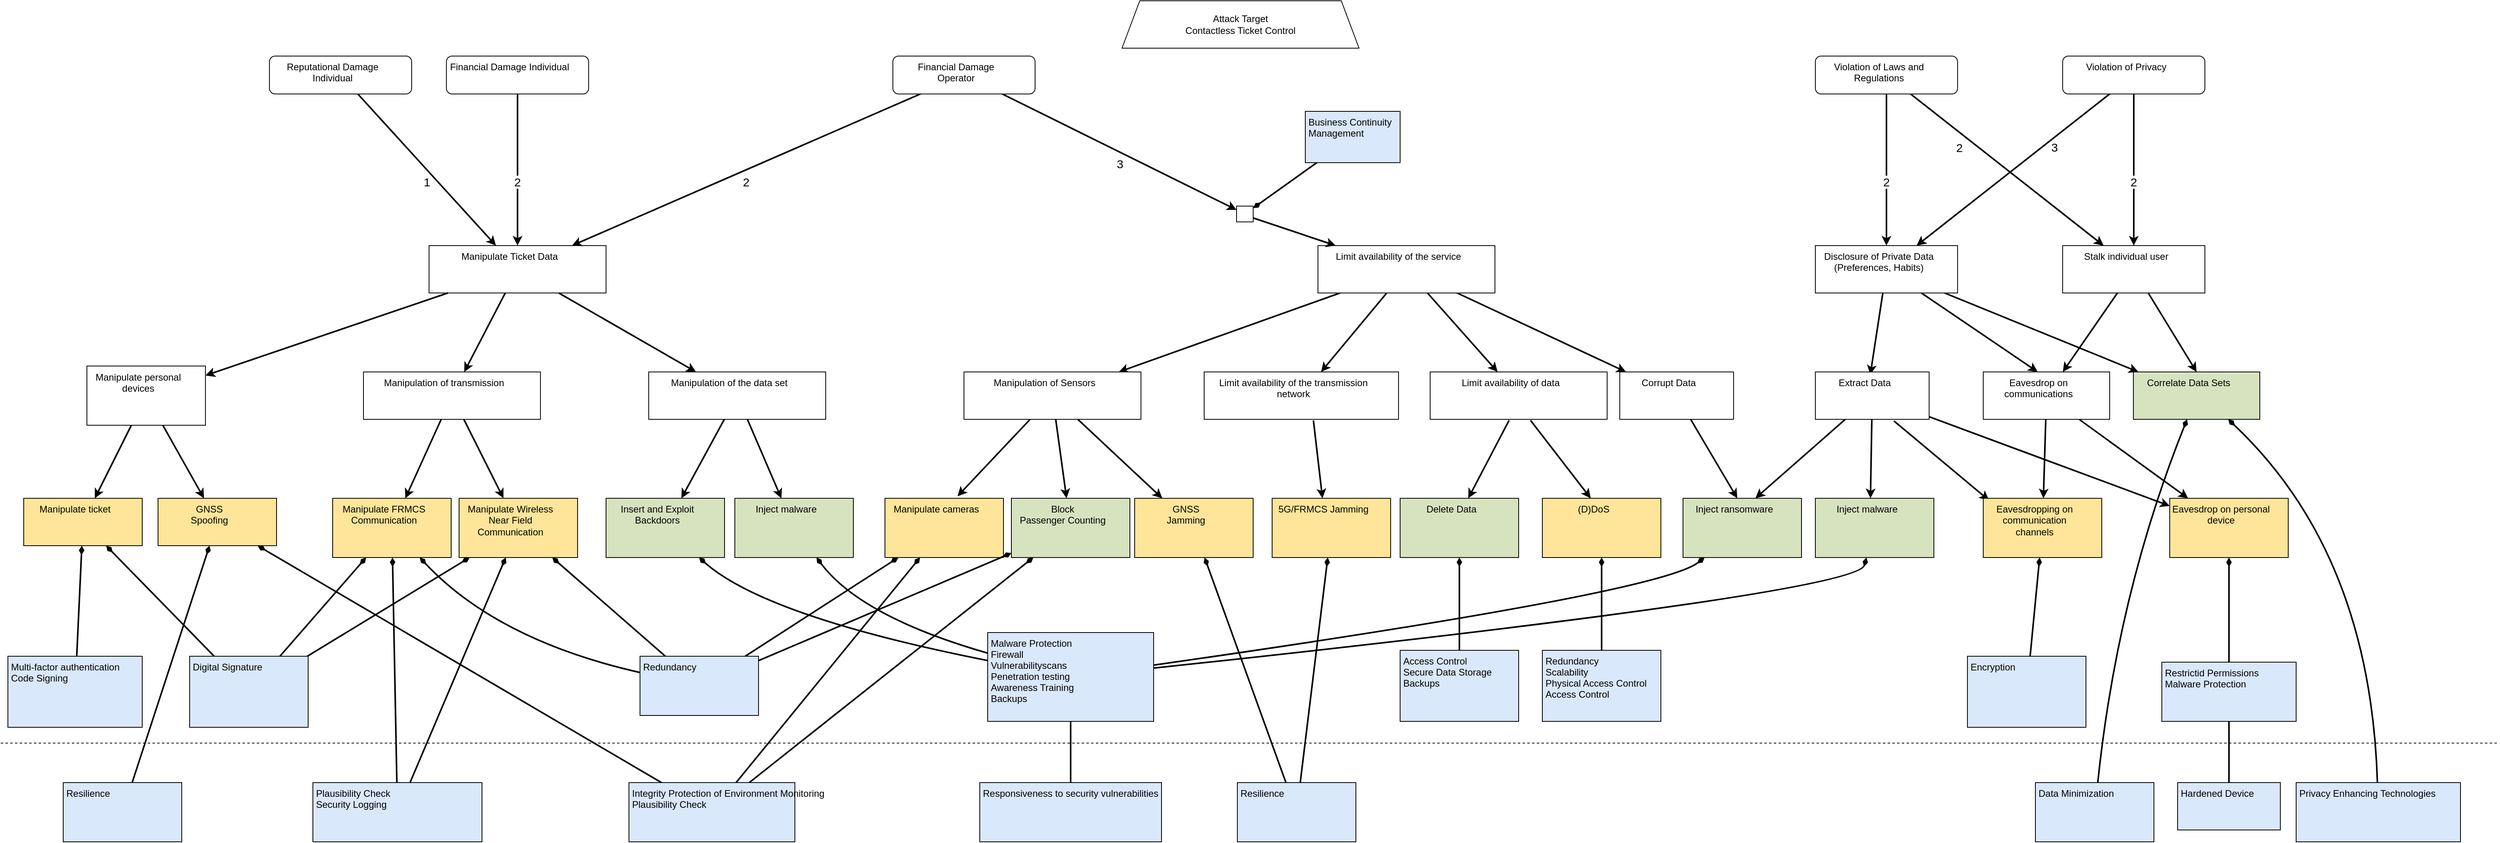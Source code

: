 <mxfile compressed="false" version="19.0.2" type="device">
  <diagram id="nNk9Rbr8bsMw7TYfAZ3T" name="Page-1">
    <mxGraphModel dx="1185" dy="714" grid="1" gridSize="10" guides="1" tooltips="1" connect="1" arrows="1" fold="1" page="1" pageScale="1" pageWidth="850" pageHeight="1100" math="0" shadow="0">
      <root>
        <object tooltip="" id="0">
          <ag_global_attributes>
            <ag_global_attribute name="Resources" value="" iconName="hammer" min="0" max="5" />
            <ag_global_attribute name="Knowledge" value="" iconName="lightbulb" min="0" max="5" />
            <ag_global_attribute name="Location" value="" iconName="map_pin_ellipse" min="0" max="1" />
            <ag_global_attribute name="Impact" value="" iconName="flame" min="0" max="5" />
          </ag_global_attributes>
          <ag_attributes />
          <ag_computed_attributes />
          <ag_aggregation_functions>
            <ag_aggregation_function name="default" id="6b1d22791hih8" default="activity_w;link" fn="function (collection) { &#10;    var result = null; &#10;    if (collection.childAttributes.length == 1) { &#10;        result = collection.childAttributes[0].attributes;&#10;        result._marking = collection.childAttributes[0].id;&#10;    } else { &#10;        var candidates = []; &#10;        var worstValue = 0; &#10;        collection.childAttributes.forEach(function(child) { &#10;            var value = parseInt(child.computedAttribute); &#10;            if (value &gt; worstValue) { &#10;                worstValue = value; &#10;                candidates = []; &#10;                candidates.push(child); &#10;            } else if (value == worstValue) { &#10;                candidates.push(child); &#10;            } &#10;        }); &#10;        var tiebreaker = function(candidates, name, max) { &#10;            var min_value = max; &#10;            candidates.forEach(function(node) { &#10;                min_value = Math.min(min_value, node.attributes[name]); &#10;            }); &#10;            result = []; &#10;            candidates.forEach(function(node) { &#10;                if (node.attributes[name] == min_value) { &#10;                    result.push(node); &#10;                } &#10;            }); &#10;            return result; &#10;        }; &#10;        if (candidates.length &gt; 1) { &#10;            candidates = tiebreaker(candidates, &quot;Resources&quot;, collection.globalAttributes[&quot;Resources&quot;].max); &#10;            if (candidates.length &gt; 1) { &#10;                candidates = tiebreaker(candidates, &quot;Knowledge&quot;, collection.globalAttributes[&quot;Knowledge&quot;].max); &#10;            } &#10;        } &#10;        result = candidates[0].attributes;&#10;        result._marking = candidates[0].id;&#10;    } &#10;    return result; &#10;}" />
            <ag_aggregation_function name="AND" id="gf0d4f199018" default="and" fn="function (collection) { &#10;    var result = {}; &#10;    var ids = [];&#10;    collection.childAttributes.forEach(function(child) { &#10;    for (var attribute in child.attributes) { &#10;            if (attribute in result) { &#10;                result[attribute] += parseInt(child.attributes[attribute]); &#10;            } else { &#10;                result[attribute] = parseInt(child.attributes[attribute]); &#10;            } &#10;        }&#10;        ids.push(child.id);&#10;    }); &#10;    for (var attribute in result) { &#10;        if (attribute in collection.globalAttributes) { &#10;            result[attribute] = Math.min(collection.globalAttributes[attribute].max, result[attribute]); &#10;        } &#10;    }&#10;    result._marking = ids.join(&quot;;&quot;);&#10;    return result; &#10;}" />
            <ag_aggregation_function name="Security Control" id="73f575i0ghij5" default="activity_g;activity_y" fn="function (collection) { &#10;    var result = {}; &#10;    for (var attribute in collection.localAttributes) { &#10;        result[attribute] = parseInt(collection.localAttributes[attribute]); &#10;    } &#10;    collection.childAttributes.forEach(function(child) { &#10;        for (var attribute in child.attributes) { &#10;            if (attribute in collection.globalAttributes) { &#10;                if (attribute in result) { &#10;                    result[attribute] += parseInt(child.attributes[attribute]); &#10;                } &#10;            } &#10;        } &#10;    }); &#10;    for (var attribute in result) { &#10;        if (attribute in collection.globalAttributes) { &#10;            result[attribute] = Math.min(collection.globalAttributes[attribute].max, result[attribute]); &#10;        } &#10;    } &#10;    return result; &#10;}" />
            <ag_aggregation_function name="Risk" id="egf49jfgj408" default="consequence" fn="function (collection) {  &#10;    var maxRisk = &quot;L&quot;; &#10;    var matrix = [ &#10;        [&quot;L&quot;, &quot;L&quot;, &quot;L&quot;, &quot;L&quot;, &quot;L&quot;], &#10;        [&quot;L&quot;, &quot;L&quot;, &quot;M&quot;, &quot;M&quot;, &quot;M&quot;], &#10;        [&quot;L&quot;, &quot;M&quot;, &quot;M&quot;, &quot;S&quot;, &quot;S&quot;], &#10;        [&quot;L&quot;, &quot;M&quot;, &quot;S&quot;, &quot;V&quot;, &quot;V&quot;], &#10;        [&quot;L&quot;, &quot;M&quot;, &quot;S&quot;, &quot;V&quot;, &quot;V&quot;], &#10;    ];&#10;    var updatedImpacts = [];&#10;    var ids = [];&#10; &#10;    var compareRisk = function(risk1, risk2) { &#10;        /*&#10;        * Returns:&#10;        *  - Null: if one of the parameters is not a character representing a risk&#10;        *  - Negativ integer: if risk1 &lt; risk2&#10;        *  - Zero: if risks are equal&#10;        *  - Positive integer: if risk1 &gt; risk2&#10;        */&#10;        var values = [&quot;L&quot;, &quot;M&quot;, &quot;S&quot;, &quot;V&quot;]; &#10;        var index_risk1 = values.indexOf(risk1); &#10;        var index_risk2 = values.indexOf(risk2); &#10; &#10;        if (index_risk1 == -1 || index_risk2 == -1) { &#10;            return null; &#10;        } &#10;        return index_risk1 - index_risk2; &#10; &#10;    } &#10;     &#10;    collection.childAttributes.forEach(function(child) {  &#10;        var impact = 1;  &#10;        if (child.edgeWeight !== null) {  &#10;            impact = parseInt(child.edgeWeight);  &#10;        }&#10;        var _impact = parseInt(child.attributes._impact) || 0;&#10;        impact = Math.max(impact - _impact, 1);&#10;        updatedImpacts.push(child.id + ':' + impact);&#10;        var af = parseInt(child.computedAttribute) || parseInt(child.attributes._af);&#10;        risk = matrix[af - 1][impact - 1];&#10;        result = compareRisk(risk, maxRisk);&#10;        if (result &gt; 0) { &#10;            maxRisk = risk;&#10;            ids = [child.id];&#10;        } else if (result == 0){&#10;            ids.push(child.id);&#10;        }&#10;    });  &#10;  &#10;    var result = {'_risk': maxRisk, &quot;_marking&quot;: ids.join(&quot;;&quot;)};&#10;    if (updatedImpacts.length &gt; 0) {&#10;        result._weight = updatedImpacts.join(';');&#10;    }&#10;    return result;&#10;}" />
            <ag_aggregation_function name="Impact" id="397423adceb0f" default="" fn="function(collection) {&#10;    var impact = 0;&#10;    var result = {}&#10;    &#10;    collection.childAttributes.forEach(function(child) {&#10;        if (&quot;Impact&quot; in child.attributes) {&#10;            impact += parseInt(child.attributes[&quot;Impact&quot;]);&#10;        } else if (&quot;Resources&quot; in child.attributes &amp;&amp; &quot;Knowledge&quot; in child.attributes &amp;&amp; &quot;Location&quot; in child.attributes) {&#10;            result._af = child.computedAttribute&#10;            result._marking = child.id;&#10;        }&#10;    });&#10;    result._impact = Math.min(impact, collection.globalAttributes[&quot;Impact&quot;].max);&#10;    &#10;    return result;&#10;}" />
          </ag_aggregation_functions>
          <ag_computed_attributes_functions>
            <ag_computed_attributes_function name="default" id="dbg60ff69g9a" default="activity_w;activity_g;activity_y" fn="function (collection) { &#10;    var colorMatrix = {&#10;        5: {&quot;fillColor&quot;: &quot;#cc0000&quot;, &quot;fontColor&quot;: &quot;#ffffff&quot;},&#10;        4: {&quot;fillColor&quot;: &quot;#ff4000&quot;, &quot;fontColor&quot;: &quot;#ffffff&quot;},&#10;        3: {&quot;fillColor&quot;: &quot;#ffdd00&quot;, &quot;fontColor&quot;: &quot;#000000&quot;},&#10;        2: {&quot;fillColor&quot;: &quot;#d4ff00&quot;, &quot;fontColor&quot;: &quot;#000000&quot;},&#10;        1: {&quot;fillColor&quot;: &quot;#40ff00&quot;, &quot;fontColor&quot;: &quot;#000000&quot;}&#10;    }&#10;    var matrix = [ &#10;        [5, 5, 4, 3, 2], &#10;        [5, 4, 4, 3, 2], &#10;        [5, 4, 4, 3, 2], &#10;        [4, 3, 3, 2, 1], &#10;        [3, 2, 2, 1, 1], &#10;    ];&#10;    var result = {};&#10;    &#10;    if (&quot;Knowledge&quot; in collection.cellAttributes &amp;&amp; &quot;Resources&quot; in collection.cellAttributes) {&#10;        var knowledgeIndex = parseInt(collection.cellAttributes[&quot;Knowledge&quot;]) - 1; &#10;        var resourcesIndex = parseInt(collection.cellAttributes[&quot;Resources&quot;]) - 1;&#10;        &#10;        var value = Math.min(5, &#10;            Math.max(collection.globalAttributes[&quot;Location&quot;].max, &#10;                Math.max( matrix[knowledgeIndex][resourcesIndex] - parseInt(collection.cellAttributes[&quot;Location&quot;])) &#10;            ));&#10;        result = colorMatrix[value] || result;&#10;        result[&quot;value&quot;] = value;&#10;    }&#10;    &#10;    return result;&#10;}" />
            <ag_computed_attributes_function name="Risk" id="6c831697g9i0a" default="" fn="function(collection){&#10;    var riskMatrix = {&#10;        &quot;V&quot;: {&quot;fillColor&quot;: &quot;#cc0000&quot;, &quot;fontColor&quot;: &quot;#ffffff&quot;},&#10;        &quot;S&quot;: {&quot;fillColor&quot;: &quot;#ff4000&quot;, &quot;fontColor&quot;: &quot;#ffffff&quot;},&#10;        &quot;M&quot;: {&quot;fillColor&quot;: &quot;#ffdd00&quot;, &quot;fontColor&quot;: &quot;#000000&quot;},&#10;        &quot;L&quot;: {&quot;fillColor&quot;: &quot;#40ff00&quot;, &quot;fontColor&quot;: &quot;#000000&quot;},&#10;    };&#10;    var result = {};&#10;    &#10;    if (&quot;_risk&quot; in collection.cellAttributes) {&#10;        var risk = collection.cellAttributes[&quot;_risk&quot;];&#10;        result = riskMatrix[risk] || result;&#10;        result[&quot;value&quot;] = risk;&#10;    }&#10;    &#10;    return result; &#10;}" />
          </ag_computed_attributes_functions>
          <mxCell />
        </object>
        <object id="1">
          <ag_attributes />
          <ag_computed_attributes />
          <mxCell parent="0" />
        </object>
        <object label="Financial Damage Individual" id="Czi3FkVOIS_JeKucCBtk-2">
          <ag_attributes _risk="L" _marking="Czi3FkVOIS_JeKucCBtk-7" _weight="Czi3FkVOIS_JeKucCBtk-7:2" />
          <ag_computed_attributes fillColor="#40ff00" fontColor="#000000" value="L" />
          <ag_computed_attributes_function_reference ag_computed_attributes_function_reference="6c831697g9i0a" />
          <ag_aggregation_function_reference ag_aggregation_function_reference="egf49jfgj408" />
          <mxCell style="verticalAlign=top;align=center;fillColor=#FFFFFF;gradientColor=none;labelBackgroundColor=none;rounded=1;whiteSpace=wrap;shape=attackgraphs.node;spacingRight=20;" parent="1" vertex="1">
            <mxGeometry x="745" y="80" width="180" height="48" as="geometry" />
          </mxCell>
        </object>
        <object label="2" id="jm9SPHePHSSqHUqD5Rmr-9">
          <ag_attributes />
          <ag_computed_attributes />
          <mxCell style="edgeStyle=none;rounded=0;orthogonalLoop=1;jettySize=auto;endFill=1;startSize=6;endSize=6;strokeWidth=2;verticalAlign=top;spacingRight=0;fontSize=15;strokeColor=#000000;" parent="1" source="Czi3FkVOIS_JeKucCBtk-3" target="Czi3FkVOIS_JeKucCBtk-8" edge="1">
            <mxGeometry relative="1" as="geometry" />
          </mxCell>
        </object>
        <object label="2" id="jm9SPHePHSSqHUqD5Rmr-10">
          <ag_attributes />
          <ag_computed_attributes />
          <mxCell style="edgeStyle=none;rounded=0;orthogonalLoop=1;jettySize=auto;endFill=1;startSize=6;endSize=6;strokeWidth=2;verticalAlign=top;spacingRight=0;fontSize=15;strokeColor=#000000;" parent="1" source="Czi3FkVOIS_JeKucCBtk-3" target="Czi3FkVOIS_JeKucCBtk-9" edge="1">
            <mxGeometry x="-0.48" y="-3" relative="1" as="geometry">
              <mxPoint as="offset" />
            </mxGeometry>
          </mxCell>
        </object>
        <object label="Violation of Laws and Regulations" id="Czi3FkVOIS_JeKucCBtk-3">
          <ag_attributes _risk="L" _marking="Czi3FkVOIS_JeKucCBtk-8;Czi3FkVOIS_JeKucCBtk-9" _weight="Czi3FkVOIS_JeKucCBtk-8:2;Czi3FkVOIS_JeKucCBtk-9:2" />
          <ag_computed_attributes fillColor="#40ff00" fontColor="#000000" value="L" />
          <ag_computed_attributes_function_reference ag_computed_attributes_function_reference="6c831697g9i0a" />
          <ag_aggregation_function_reference ag_aggregation_function_reference="egf49jfgj408" />
          <mxCell style="verticalAlign=top;align=center;fillColor=#FFFFFF;gradientColor=none;labelBackgroundColor=none;rounded=1;whiteSpace=wrap;shape=attackgraphs.node;spacingRight=20;" parent="1" vertex="1">
            <mxGeometry x="2477.5" y="80" width="180" height="48" as="geometry" />
          </mxCell>
        </object>
        <object label="Financial Damage&#10;Operator" id="Czi3FkVOIS_JeKucCBtk-4">
          <ag_attributes _risk="L" _marking="Czi3FkVOIS_JeKucCBtk-7;6k28bXPKPwUyEk45xCLn-45" _weight="Czi3FkVOIS_JeKucCBtk-7:2;6k28bXPKPwUyEk45xCLn-45:1" />
          <ag_computed_attributes fillColor="#40ff00" fontColor="#000000" value="L" />
          <ag_computed_attributes_function_reference ag_computed_attributes_function_reference="6c831697g9i0a" />
          <ag_aggregation_function_reference ag_aggregation_function_reference="egf49jfgj408" />
          <mxCell style="verticalAlign=top;align=center;fillColor=#FFFFFF;gradientColor=none;labelBackgroundColor=none;rounded=1;whiteSpace=wrap;shape=attackgraphs.node;spacingRight=20;" parent="1" vertex="1">
            <mxGeometry x="1310" y="80" width="180" height="48" as="geometry" />
          </mxCell>
        </object>
        <object label="Reputational Damage Individual" id="Czi3FkVOIS_JeKucCBtk-5">
          <ag_attributes _risk="L" _marking="Czi3FkVOIS_JeKucCBtk-7" _weight="Czi3FkVOIS_JeKucCBtk-7:1" />
          <ag_computed_attributes fillColor="#40ff00" fontColor="#000000" value="L" />
          <ag_computed_attributes_function_reference ag_computed_attributes_function_reference="6c831697g9i0a" />
          <ag_aggregation_function_reference ag_aggregation_function_reference="egf49jfgj408" />
          <mxCell style="verticalAlign=top;align=center;fillColor=#FFFFFF;gradientColor=none;labelBackgroundColor=none;rounded=1;whiteSpace=wrap;shape=attackgraphs.node;spacingRight=20;" parent="1" vertex="1">
            <mxGeometry x="521" y="80" width="180" height="48" as="geometry" />
          </mxCell>
        </object>
        <object label="Manipulate Ticket Data" Resources="" Knowledge="" Location="" id="Czi3FkVOIS_JeKucCBtk-7">
          <ag_attributes label="NaN" Resources="4" Knowledge="5" Location="0" _marking="Czi3FkVOIS_JeKucCBtk-105" />
          <ag_computed_attributes fillColor="#40ff00" fontColor="#000000" value="1" />
          <ag_computed_attributes_function_reference ag_computed_attributes_function_reference="dbg60ff69g9a" />
          <ag_aggregation_function_reference ag_aggregation_function_reference="6b1d22791hih8" />
          <mxCell style="verticalAlign=top;align=center;fillColor=#FFFFFF;gradientColor=none;labelBackgroundColor=none;rounded=0;whiteSpace=wrap;shape=attackgraphs.node;spacingRight=20;" parent="1" vertex="1">
            <mxGeometry x="723" y="320" width="224" height="60" as="geometry" />
          </mxCell>
        </object>
        <object id="jm9SPHePHSSqHUqD5Rmr-5">
          <ag_attributes />
          <ag_computed_attributes />
          <mxCell style="edgeStyle=none;rounded=0;orthogonalLoop=1;jettySize=auto;endFill=1;startSize=6;endSize=6;strokeWidth=2;verticalAlign=top;spacingRight=20;strokeColor=#000000;" parent="1" source="Czi3FkVOIS_JeKucCBtk-8" target="Czi3FkVOIS_JeKucCBtk-23" edge="1">
            <mxGeometry relative="1" as="geometry" />
          </mxCell>
        </object>
        <object id="jm9SPHePHSSqHUqD5Rmr-12">
          <ag_attributes />
          <ag_computed_attributes />
          <mxCell style="edgeStyle=none;rounded=0;orthogonalLoop=1;jettySize=auto;entryX=0.483;entryY=0.057;entryDx=0;entryDy=0;entryPerimeter=0;endFill=1;startSize=6;endSize=6;strokeWidth=2;verticalAlign=top;spacingRight=20;strokeColor=#000000;" parent="1" source="Czi3FkVOIS_JeKucCBtk-8" target="Czi3FkVOIS_JeKucCBtk-26" edge="1">
            <mxGeometry relative="1" as="geometry" />
          </mxCell>
        </object>
        <object label="Disclosure of Private Data&#10;(Preferences, Habits)" Resources="" Knowledge="" Location="" id="Czi3FkVOIS_JeKucCBtk-8">
          <ag_attributes label="NaN" Resources="4" Knowledge="4" Location="1" _marking="Czi3FkVOIS_JeKucCBtk-26" />
          <ag_computed_attributes fillColor="#40ff00" fontColor="#000000" value="1" />
          <ag_computed_attributes_function_reference ag_computed_attributes_function_reference="dbg60ff69g9a" />
          <ag_aggregation_function_reference ag_aggregation_function_reference="6b1d22791hih8" />
          <mxCell style="verticalAlign=top;align=center;fillColor=#FFFFFF;gradientColor=none;labelBackgroundColor=none;rounded=0;whiteSpace=wrap;shape=attackgraphs.node;spacingRight=20;" parent="1" vertex="1">
            <mxGeometry x="2477.5" y="320" width="180" height="60" as="geometry" />
          </mxCell>
        </object>
        <object id="jm9SPHePHSSqHUqD5Rmr-6">
          <ag_attributes />
          <ag_computed_attributes />
          <mxCell style="edgeStyle=none;rounded=0;orthogonalLoop=1;jettySize=auto;endFill=1;startSize=6;endSize=6;strokeWidth=2;verticalAlign=top;spacingRight=20;strokeColor=#000000;" parent="1" source="Czi3FkVOIS_JeKucCBtk-9" target="Czi3FkVOIS_JeKucCBtk-21" edge="1">
            <mxGeometry relative="1" as="geometry" />
          </mxCell>
        </object>
        <object label="Stalk individual user" Resources="" Knowledge="" Location="" id="Czi3FkVOIS_JeKucCBtk-9">
          <ag_attributes label="NaN" Resources="4" Knowledge="4" Location="1" _marking="Czi3FkVOIS_JeKucCBtk-21" />
          <ag_computed_attributes fillColor="#40ff00" fontColor="#000000" value="1" />
          <ag_computed_attributes_function_reference ag_computed_attributes_function_reference="dbg60ff69g9a" />
          <ag_aggregation_function_reference ag_aggregation_function_reference="6b1d22791hih8" />
          <mxCell style="verticalAlign=top;align=center;fillColor=#FFFFFF;gradientColor=none;labelBackgroundColor=none;rounded=0;whiteSpace=wrap;shape=attackgraphs.node;spacingRight=20;" parent="1" vertex="1">
            <mxGeometry x="2790.5" y="320" width="180" height="60" as="geometry" />
          </mxCell>
        </object>
        <object label="2" id="Czi3FkVOIS_JeKucCBtk-13">
          <ag_attributes />
          <ag_computed_attributes />
          <mxCell style="endArrow=classic;rounded=0;spacingTop=0;spacingLeft=0;spacingBottom=0;spacingRight=0;endFill=1;endSize=6;startSize=6;strokeWidth=2;verticalAlign=top;fontSize=15;strokeColor=#000000;" parent="1" source="Czi3FkVOIS_JeKucCBtk-4" target="Czi3FkVOIS_JeKucCBtk-7" edge="1">
            <mxGeometry width="50" height="50" relative="1" as="geometry">
              <mxPoint x="2463.2" y="360" as="sourcePoint" />
              <mxPoint x="1976.8" y="208.0" as="targetPoint" />
            </mxGeometry>
          </mxCell>
        </object>
        <object label="2" id="Czi3FkVOIS_JeKucCBtk-14">
          <ag_attributes />
          <ag_computed_attributes />
          <mxCell style="endArrow=classic;rounded=0;spacingTop=0;spacingLeft=0;spacingBottom=0;spacingRight=0;endFill=1;endSize=6;startSize=6;strokeWidth=2;verticalAlign=top;fontSize=15;strokeColor=#000000;" parent="1" source="Czi3FkVOIS_JeKucCBtk-2" target="Czi3FkVOIS_JeKucCBtk-7" edge="1">
            <mxGeometry width="50" height="50" relative="1" as="geometry">
              <mxPoint x="2268.76" y="360" as="sourcePoint" />
              <mxPoint x="2495.24" y="208.0" as="targetPoint" />
            </mxGeometry>
          </mxCell>
        </object>
        <object id="jm9SPHePHSSqHUqD5Rmr-1">
          <ag_attributes />
          <ag_computed_attributes />
          <mxCell style="edgeStyle=none;rounded=0;orthogonalLoop=1;jettySize=auto;endFill=1;startSize=6;endSize=6;strokeWidth=2;verticalAlign=top;spacingRight=20;strokeColor=#000000;" parent="1" source="Czi3FkVOIS_JeKucCBtk-16" target="Czi3FkVOIS_JeKucCBtk-138" edge="1">
            <mxGeometry relative="1" as="geometry" />
          </mxCell>
        </object>
        <object id="jm9SPHePHSSqHUqD5Rmr-2">
          <ag_attributes />
          <ag_computed_attributes />
          <mxCell style="edgeStyle=none;rounded=0;orthogonalLoop=1;jettySize=auto;endFill=1;startSize=6;endSize=6;strokeWidth=2;verticalAlign=top;spacingRight=20;strokeColor=#000000;" parent="1" source="Czi3FkVOIS_JeKucCBtk-16" target="Czi3FkVOIS_JeKucCBtk-94" edge="1">
            <mxGeometry relative="1" as="geometry" />
          </mxCell>
        </object>
        <object id="jm9SPHePHSSqHUqD5Rmr-3">
          <ag_attributes />
          <ag_computed_attributes />
          <mxCell style="edgeStyle=none;rounded=0;orthogonalLoop=1;jettySize=auto;endFill=1;startSize=6;endSize=6;strokeWidth=2;verticalAlign=top;spacingRight=20;strokeColor=#000000;" parent="1" source="Czi3FkVOIS_JeKucCBtk-16" target="Czi3FkVOIS_JeKucCBtk-79" edge="1">
            <mxGeometry relative="1" as="geometry" />
          </mxCell>
        </object>
        <object id="jm9SPHePHSSqHUqD5Rmr-4">
          <ag_attributes />
          <ag_computed_attributes />
          <mxCell style="edgeStyle=none;rounded=0;orthogonalLoop=1;jettySize=auto;endFill=1;startSize=6;endSize=6;strokeWidth=2;verticalAlign=top;spacingRight=20;strokeColor=#000000;" parent="1" source="Czi3FkVOIS_JeKucCBtk-16" target="Czi3FkVOIS_JeKucCBtk-25" edge="1">
            <mxGeometry relative="1" as="geometry" />
          </mxCell>
        </object>
        <object label="Limit availability of the service" Resources="" Knowledge="" Location="" id="Czi3FkVOIS_JeKucCBtk-16">
          <ag_attributes label="NaN" Resources="5" Knowledge="3" Location="0" _marking="Czi3FkVOIS_JeKucCBtk-79" />
          <ag_computed_attributes fillColor="#d4ff00" fontColor="#000000" value="2" />
          <ag_computed_attributes_function_reference ag_computed_attributes_function_reference="dbg60ff69g9a" />
          <ag_aggregation_function_reference ag_aggregation_function_reference="6b1d22791hih8" />
          <mxCell style="verticalAlign=top;align=center;fillColor=#FFFFFF;gradientColor=none;labelBackgroundColor=none;rounded=0;whiteSpace=wrap;shape=attackgraphs.node;spacingRight=20;" parent="1" vertex="1">
            <mxGeometry x="1848" y="320" width="224" height="60" as="geometry" />
          </mxCell>
        </object>
        <object label="3" id="Czi3FkVOIS_JeKucCBtk-17">
          <ag_attributes />
          <ag_computed_attributes />
          <mxCell style="html=1;endArrow=classic;rounded=0;spacingTop=0;spacingLeft=0;spacingBottom=0;spacingRight=0;endFill=1;endSize=6;startSize=6;strokeWidth=2;verticalAlign=top;fontSize=15;strokeColor=#000000;" parent="1" source="Czi3FkVOIS_JeKucCBtk-4" target="6k28bXPKPwUyEk45xCLn-45" edge="1">
            <mxGeometry width="50" height="50" relative="1" as="geometry">
              <mxPoint x="2166.7" y="320" as="sourcePoint" />
              <mxPoint x="2375.3" y="208" as="targetPoint" />
            </mxGeometry>
          </mxCell>
        </object>
        <object label="1" id="Czi3FkVOIS_JeKucCBtk-20">
          <ag_attributes />
          <ag_computed_attributes />
          <mxCell style="endArrow=classic;rounded=0;spacingTop=0;spacingLeft=0;spacingBottom=0;spacingRight=0;endFill=1;endSize=6;startSize=6;strokeWidth=2;verticalAlign=top;fontSize=15;strokeColor=#000000;" parent="1" source="Czi3FkVOIS_JeKucCBtk-5" target="Czi3FkVOIS_JeKucCBtk-7" edge="1">
            <mxGeometry width="50" height="50" relative="1" as="geometry">
              <mxPoint x="2853.5" y="320" as="sourcePoint" />
              <mxPoint x="2818.5" y="208" as="targetPoint" />
            </mxGeometry>
          </mxCell>
        </object>
        <object label="Eavesdrop on communications" Resources="" Knowledge="" Location="" id="Czi3FkVOIS_JeKucCBtk-21">
          <ag_attributes label="NaN" Resources="4" Knowledge="4" Location="1" _marking="Czi3FkVOIS_JeKucCBtk-22" />
          <ag_computed_attributes fillColor="#40ff00" fontColor="#000000" value="1" />
          <ag_computed_attributes_function_reference ag_computed_attributes_function_reference="dbg60ff69g9a" />
          <ag_aggregation_function_reference ag_aggregation_function_reference="6b1d22791hih8" />
          <mxCell style="verticalAlign=top;align=center;fillColor=#FFFFFF;gradientColor=none;labelBackgroundColor=none;rounded=0;whiteSpace=wrap;shape=attackgraphs.node;spacingRight=20;" parent="1" vertex="1">
            <mxGeometry x="2690" y="480" width="160" height="60" as="geometry" />
          </mxCell>
        </object>
        <object id="DnPNwphCSTHKcsrJFPOQ-10">
          <ag_attributes />
          <ag_computed_attributes />
          <mxCell style="edgeStyle=none;shape=connector;rounded=0;orthogonalLoop=1;jettySize=auto;html=1;labelBackgroundColor=default;strokeColor=#000000;strokeWidth=2;fontFamily=Helvetica;fontSize=11;fontColor=default;startArrow=diamondThin;startFill=1;endArrow=none;endFill=0;" parent="1" source="Czi3FkVOIS_JeKucCBtk-22" target="DnPNwphCSTHKcsrJFPOQ-9" edge="1">
            <mxGeometry relative="1" as="geometry" />
          </mxCell>
        </object>
        <object label="Eavesdrop on personal device" Resources="2" Knowledge="2" Location="0" id="Czi3FkVOIS_JeKucCBtk-22">
          <ag_attributes label="NaN" Resources="4" Knowledge="4" Location="1" />
          <ag_computed_attributes fillColor="#40ff00" fontColor="#000000" value="1" />
          <ag_computed_attributes_function_reference ag_computed_attributes_function_reference="dbg60ff69g9a" />
          <ag_aggregation_function_reference ag_aggregation_function_reference="73f575i0ghij5" />
          <mxCell style="verticalAlign=top;align=center;fillColor=#fee599;gradientColor=none;labelBackgroundColor=none;rounded=0;whiteSpace=wrap;shape=attackgraphs.node;spacingRight=20;" parent="1" vertex="1">
            <mxGeometry x="2926" y="640" width="150" height="75" as="geometry" />
          </mxCell>
        </object>
        <object id="6k28bXPKPwUyEk45xCLn-15">
          <ag_attributes />
          <ag_computed_attributes />
          <mxCell style="edgeStyle=none;orthogonalLoop=1;jettySize=auto;html=1;strokeWidth=2;startArrow=diamondThin;startFill=1;endArrow=none;endFill=0;strokeColor=#000000;curved=1;" parent="1" source="Czi3FkVOIS_JeKucCBtk-23" target="hBg2pZH1YuUEVgYuRoB0-1" edge="1">
            <mxGeometry relative="1" as="geometry">
              <mxPoint x="2860" y="980" as="targetPoint" />
              <Array as="points">
                <mxPoint x="2860" y="760" />
              </Array>
            </mxGeometry>
          </mxCell>
        </object>
        <object id="6k28bXPKPwUyEk45xCLn-16">
          <ag_attributes />
          <ag_computed_attributes />
          <mxCell style="edgeStyle=none;orthogonalLoop=1;jettySize=auto;html=1;strokeWidth=2;startArrow=diamondThin;startFill=1;endArrow=none;endFill=0;exitX=0.75;exitY=1;exitDx=0;exitDy=0;strokeColor=#000000;curved=1;" parent="1" source="Czi3FkVOIS_JeKucCBtk-23" target="6k28bXPKPwUyEk45xCLn-12" edge="1">
            <mxGeometry relative="1" as="geometry">
              <Array as="points">
                <mxPoint x="3180" y="710" />
              </Array>
            </mxGeometry>
          </mxCell>
        </object>
        <object label="Correlate Data Sets" Resources="1" Knowledge="2" Location="0" id="Czi3FkVOIS_JeKucCBtk-23">
          <ag_attributes label="NaN" Resources="4" Knowledge="5" Location="0" />
          <ag_computed_attributes fillColor="#40ff00" fontColor="#000000" value="1" />
          <ag_computed_attributes_function_reference ag_computed_attributes_function_reference="dbg60ff69g9a" />
          <ag_aggregation_function_reference ag_aggregation_function_reference="73f575i0ghij5" />
          <mxCell style="verticalAlign=top;align=center;fillColor=#d7e3bf;gradientColor=none;labelBackgroundColor=none;rounded=0;whiteSpace=wrap;shape=attackgraphs.node;spacingRight=20;" parent="1" vertex="1">
            <mxGeometry x="2880" y="480" width="160" height="60" as="geometry" />
          </mxCell>
        </object>
        <object id="6k28bXPKPwUyEk45xCLn-23">
          <ag_attributes />
          <ag_computed_attributes />
          <mxCell style="edgeStyle=none;orthogonalLoop=1;jettySize=auto;html=1;strokeWidth=2;startArrow=diamondThin;startFill=1;endArrow=none;endFill=0;strokeColor=#000000;curved=1;" parent="1" source="Czi3FkVOIS_JeKucCBtk-24" target="6k28bXPKPwUyEk45xCLn-9" edge="1">
            <mxGeometry relative="1" as="geometry">
              <Array as="points">
                <mxPoint x="2280" y="760" />
              </Array>
            </mxGeometry>
          </mxCell>
        </object>
        <object label="Inject ransomware" Resources="2" Knowledge="3" Location="0" id="Czi3FkVOIS_JeKucCBtk-24">
          <ag_attributes label="NaN" Resources="4" Knowledge="5" Location="0" />
          <ag_computed_attributes fillColor="#40ff00" fontColor="#000000" value="1" />
          <ag_computed_attributes_function_reference ag_computed_attributes_function_reference="dbg60ff69g9a" />
          <ag_aggregation_function_reference ag_aggregation_function_reference="73f575i0ghij5" />
          <mxCell style="verticalAlign=top;align=center;fillColor=#d7e3bf;gradientColor=none;labelBackgroundColor=none;rounded=0;whiteSpace=wrap;shape=attackgraphs.node;spacingRight=20;" parent="1" vertex="1">
            <mxGeometry x="2310" y="640" width="150" height="75" as="geometry" />
          </mxCell>
        </object>
        <object label="Corrupt Data" Resources="" Knowledge="" Location="" id="Czi3FkVOIS_JeKucCBtk-25">
          <ag_attributes label="NaN" Resources="4" Knowledge="5" Location="0" _marking="Czi3FkVOIS_JeKucCBtk-24" />
          <ag_computed_attributes fillColor="#40ff00" fontColor="#000000" value="1" />
          <ag_computed_attributes_function_reference ag_computed_attributes_function_reference="dbg60ff69g9a" />
          <ag_aggregation_function_reference ag_aggregation_function_reference="6b1d22791hih8" />
          <mxCell style="verticalAlign=top;align=center;fillColor=#FFFFFF;gradientColor=none;labelBackgroundColor=none;rounded=0;whiteSpace=wrap;shape=attackgraphs.node;spacingRight=20;" parent="1" vertex="1">
            <mxGeometry x="2230" y="480" width="144" height="60" as="geometry" />
          </mxCell>
        </object>
        <object label="Extract Data" Resources="" Knowledge="" Location="" id="Czi3FkVOIS_JeKucCBtk-26">
          <ag_attributes label="NaN" Resources="4" Knowledge="4" Location="1" _marking="Czi3FkVOIS_JeKucCBtk-22" />
          <ag_computed_attributes fillColor="#40ff00" fontColor="#000000" value="1" />
          <ag_computed_attributes_function_reference ag_computed_attributes_function_reference="dbg60ff69g9a" />
          <ag_aggregation_function_reference ag_aggregation_function_reference="6b1d22791hih8" />
          <mxCell style="verticalAlign=top;align=center;fillColor=#FFFFFF;gradientColor=none;labelBackgroundColor=none;rounded=0;whiteSpace=wrap;shape=attackgraphs.node;spacingRight=20;" parent="1" vertex="1">
            <mxGeometry x="2477.5" y="480" width="144" height="60" as="geometry" />
          </mxCell>
        </object>
        <object id="6k28bXPKPwUyEk45xCLn-24">
          <ag_attributes />
          <ag_computed_attributes />
          <mxCell style="edgeStyle=none;orthogonalLoop=1;jettySize=auto;html=1;strokeWidth=2;startArrow=diamondThin;startFill=1;endArrow=none;endFill=0;strokeColor=#000000;curved=1;" parent="1" source="Czi3FkVOIS_JeKucCBtk-28" target="6k28bXPKPwUyEk45xCLn-9" edge="1">
            <mxGeometry relative="1" as="geometry">
              <Array as="points">
                <mxPoint x="2530" y="760" />
              </Array>
            </mxGeometry>
          </mxCell>
        </object>
        <object label="Inject malware" Resources="3" Knowledge="3" Location="0" id="Czi3FkVOIS_JeKucCBtk-28">
          <ag_attributes label="NaN" Resources="5" Knowledge="5" Location="0" />
          <ag_computed_attributes fillColor="#40ff00" fontColor="#000000" value="1" />
          <ag_computed_attributes_function_reference ag_computed_attributes_function_reference="dbg60ff69g9a" />
          <ag_aggregation_function_reference ag_aggregation_function_reference="73f575i0ghij5" />
          <mxCell style="verticalAlign=top;align=center;fillColor=#d7e3bf;gradientColor=none;labelBackgroundColor=none;rounded=0;whiteSpace=wrap;shape=attackgraphs.node;spacingRight=20;" parent="1" vertex="1">
            <mxGeometry x="2477.5" y="640" width="150" height="75" as="geometry" />
          </mxCell>
        </object>
        <object id="Czi3FkVOIS_JeKucCBtk-30">
          <ag_attributes />
          <ag_computed_attributes />
          <mxCell style="edgeStyle=none;startArrow=none;endArrow=classic;startSize=6;endSize=6;spacingTop=0;spacingBottom=0;spacingLeft=0;spacingRight=20;verticalAlign=top;labelBackgroundColor=#ffffff;rounded=0;entryX=0.5;entryY=0;entryDx=0;entryDy=0;entryPerimeter=0;endFill=1;strokeWidth=2;strokeColor=#000000;" parent="1" source="Czi3FkVOIS_JeKucCBtk-9" target="Czi3FkVOIS_JeKucCBtk-23" edge="1">
            <mxGeometry relative="1" as="geometry">
              <mxPoint as="offset" />
              <Array as="points" />
              <mxPoint x="2728" y="348" as="sourcePoint" />
            </mxGeometry>
          </mxCell>
        </object>
        <object label="" id="Czi3FkVOIS_JeKucCBtk-31">
          <ag_attributes />
          <ag_computed_attributes />
          <mxCell style="edgeStyle=none;startArrow=none;endArrow=classic;startSize=6;endSize=6;spacingTop=0;spacingBottom=0;spacingLeft=0;spacingRight=20;verticalAlign=top;labelBackgroundColor=#ffffff;rounded=0;align=center;entryX=0.465;entryY=0;entryDx=0;entryDy=0;entryPerimeter=0;endFill=1;strokeWidth=2;strokeColor=#000000;" parent="1" source="Czi3FkVOIS_JeKucCBtk-26" target="Czi3FkVOIS_JeKucCBtk-28" edge="1">
            <mxGeometry relative="1" as="geometry">
              <mxPoint x="-1" y="-1" as="offset" />
              <Array as="points" />
            </mxGeometry>
          </mxCell>
        </object>
        <object label="" id="Czi3FkVOIS_JeKucCBtk-34">
          <ag_attributes />
          <ag_computed_attributes />
          <mxCell style="edgeStyle=none;startArrow=none;endArrow=classic;startSize=6;endSize=6;spacingTop=0;spacingBottom=0;spacingLeft=0;spacingRight=20;verticalAlign=top;labelBackgroundColor=#ffffff;rounded=0;align=center;entryX=0.611;entryY=0;entryDx=0;entryDy=0;entryPerimeter=0;endFill=1;strokeWidth=2;strokeColor=#000000;" parent="1" source="Czi3FkVOIS_JeKucCBtk-26" target="Czi3FkVOIS_JeKucCBtk-24" edge="1">
            <mxGeometry relative="1" as="geometry">
              <mxPoint x="-1" as="offset" />
              <Array as="points" />
            </mxGeometry>
          </mxCell>
        </object>
        <object id="Czi3FkVOIS_JeKucCBtk-36">
          <ag_attributes />
          <ag_computed_attributes />
          <mxCell style="edgeStyle=none;startArrow=none;endArrow=classic;startSize=6;endSize=6;spacingTop=0;spacingBottom=0;spacingLeft=0;spacingRight=20;verticalAlign=top;labelBackgroundColor=#ffffff;rounded=0;entryX=0.458;entryY=0;entryDx=0;entryDy=0;entryPerimeter=0;endFill=1;strokeWidth=2;strokeColor=#000000;" parent="1" source="Czi3FkVOIS_JeKucCBtk-25" target="Czi3FkVOIS_JeKucCBtk-24" edge="1">
            <mxGeometry relative="1" as="geometry">
              <mxPoint x="-1" y="-1" as="offset" />
              <Array as="points" />
            </mxGeometry>
          </mxCell>
        </object>
        <object id="Czi3FkVOIS_JeKucCBtk-39">
          <ag_attributes />
          <ag_computed_attributes />
          <mxCell style="edgeStyle=none;startArrow=none;endArrow=classic;startSize=6;endSize=6;spacingTop=0;spacingBottom=0;spacingLeft=0;spacingRight=20;verticalAlign=top;labelBackgroundColor=#ffffff;rounded=0;entryX=0.431;entryY=0;entryDx=0;entryDy=0;entryPerimeter=0;endFill=1;strokeWidth=2;strokeColor=#000000;" parent="1" source="Czi3FkVOIS_JeKucCBtk-8" target="Czi3FkVOIS_JeKucCBtk-21" edge="1">
            <mxGeometry relative="1" as="geometry">
              <mxPoint x="-1" y="-1" as="offset" />
              <Array as="points" />
              <mxPoint x="2511.0" y="348" as="sourcePoint" />
            </mxGeometry>
          </mxCell>
        </object>
        <object label="" id="Czi3FkVOIS_JeKucCBtk-40">
          <ag_attributes />
          <ag_computed_attributes />
          <mxCell style="edgeStyle=none;startArrow=none;endArrow=classic;startSize=6;endSize=6;spacingTop=0;spacingBottom=0;spacingLeft=0;spacingRight=20;verticalAlign=top;labelBackgroundColor=#ffffff;rounded=0;align=center;endFill=1;strokeWidth=2;strokeColor=#000000;" parent="1" source="Czi3FkVOIS_JeKucCBtk-21" target="Czi3FkVOIS_JeKucCBtk-75" edge="1">
            <mxGeometry x="0.531" relative="1" as="geometry">
              <mxPoint as="offset" />
              <Array as="points" />
              <mxPoint x="2673" y="648" as="targetPoint" />
            </mxGeometry>
          </mxCell>
        </object>
        <object label="" id="Czi3FkVOIS_JeKucCBtk-41">
          <ag_attributes />
          <ag_computed_attributes />
          <mxCell style="edgeStyle=none;startArrow=none;endArrow=classic;startSize=6;endSize=6;spacingTop=0;spacingBottom=0;spacingLeft=0;spacingRight=20;verticalAlign=top;labelBackgroundColor=#ffffff;rounded=0;align=center;endFill=1;strokeWidth=2;strokeColor=#000000;" parent="1" source="Czi3FkVOIS_JeKucCBtk-21" target="Czi3FkVOIS_JeKucCBtk-22" edge="1">
            <mxGeometry relative="1" as="geometry">
              <mxPoint as="offset" />
              <Array as="points" />
            </mxGeometry>
          </mxCell>
        </object>
        <object label="" id="Czi3FkVOIS_JeKucCBtk-45">
          <ag_attributes />
          <ag_computed_attributes />
          <mxCell style="edgeStyle=none;startArrow=none;endArrow=classic;startSize=6;endSize=6;spacingTop=0;spacingBottom=0;spacingLeft=0;spacingRight=20;verticalAlign=top;labelBackgroundColor=#ffffff;rounded=0;align=center;exitX=0.69;exitY=1.033;exitDx=0;exitDy=0;exitPerimeter=0;entryX=0.049;entryY=0.035;entryDx=0;entryDy=0;entryPerimeter=0;endFill=1;strokeWidth=2;strokeColor=#000000;" parent="1" source="Czi3FkVOIS_JeKucCBtk-26" target="Czi3FkVOIS_JeKucCBtk-75" edge="1">
            <mxGeometry relative="1" as="geometry">
              <mxPoint x="-1" y="-1" as="offset" />
              <Array as="points" />
              <mxPoint x="2640" y="535" as="sourcePoint" />
              <mxPoint x="2638.528" y="648.68" as="targetPoint" />
            </mxGeometry>
          </mxCell>
        </object>
        <object label="" id="Czi3FkVOIS_JeKucCBtk-46">
          <ag_attributes />
          <ag_computed_attributes />
          <mxCell style="edgeStyle=none;startArrow=none;endArrow=classic;startSize=6;endSize=6;spacingTop=0;spacingBottom=0;spacingLeft=0;spacingRight=20;verticalAlign=top;labelBackgroundColor=#ffffff;rounded=0;align=center;endFill=1;strokeWidth=2;strokeColor=#000000;" parent="1" source="Czi3FkVOIS_JeKucCBtk-26" target="Czi3FkVOIS_JeKucCBtk-22" edge="1">
            <mxGeometry x="0.649" y="-3" relative="1" as="geometry">
              <mxPoint as="offset" />
              <Array as="points" />
              <mxPoint x="2489.36" y="536.155" as="sourcePoint" />
              <mxPoint x="2648.528" y="658.68" as="targetPoint" />
            </mxGeometry>
          </mxCell>
        </object>
        <object id="6k28bXPKPwUyEk45xCLn-22">
          <ag_attributes />
          <ag_computed_attributes />
          <mxCell style="edgeStyle=none;rounded=0;orthogonalLoop=1;jettySize=auto;html=1;strokeWidth=2;startArrow=diamondThin;startFill=1;endArrow=none;endFill=0;verticalAlign=top;spacingRight=20;strokeColor=#000000;" parent="1" source="Czi3FkVOIS_JeKucCBtk-75" target="6k28bXPKPwUyEk45xCLn-19" edge="1">
            <mxGeometry relative="1" as="geometry" />
          </mxCell>
        </object>
        <object label="Eavesdropping on communication channels" Resources="2" Knowledge="2" Location="0" id="Czi3FkVOIS_JeKucCBtk-75">
          <ag_attributes label="NaN" Resources="5" Knowledge="5" Location="0" />
          <ag_computed_attributes fillColor="#40ff00" fontColor="#000000" value="1" />
          <ag_computed_attributes_function_reference ag_computed_attributes_function_reference="dbg60ff69g9a" />
          <ag_aggregation_function_reference ag_aggregation_function_reference="73f575i0ghij5" />
          <mxCell style="verticalAlign=top;align=center;fillColor=#fee599;gradientColor=none;labelBackgroundColor=none;rounded=0;whiteSpace=wrap;shape=attackgraphs.node;spacingRight=20;" parent="1" vertex="1">
            <mxGeometry x="2690" y="640" width="150" height="75" as="geometry" />
          </mxCell>
        </object>
        <object label="Limit availability of data" Resources="" Knowledge="" Location="" id="Czi3FkVOIS_JeKucCBtk-79">
          <ag_attributes label="NaN" Resources="5" Knowledge="3" Location="0" _marking="Czi3FkVOIS_JeKucCBtk-81" />
          <ag_computed_attributes fillColor="#d4ff00" fontColor="#000000" value="2" />
          <ag_computed_attributes_function_reference ag_computed_attributes_function_reference="dbg60ff69g9a" />
          <ag_aggregation_function_reference ag_aggregation_function_reference="6b1d22791hih8" />
          <mxCell style="verticalAlign=top;align=center;fillColor=#FFFFFF;gradientColor=none;labelBackgroundColor=none;rounded=0;whiteSpace=wrap;shape=attackgraphs.node;spacingRight=20;" parent="1" vertex="1">
            <mxGeometry x="1990" y="480" width="224" height="60" as="geometry" />
          </mxCell>
        </object>
        <object id="6k28bXPKPwUyEk45xCLn-27">
          <ag_attributes />
          <ag_computed_attributes />
          <mxCell style="edgeStyle=none;rounded=0;orthogonalLoop=1;jettySize=auto;html=1;strokeWidth=2;startArrow=diamondThin;startFill=1;endArrow=none;endFill=0;verticalAlign=top;spacingRight=20;strokeColor=#000000;" parent="1" source="Czi3FkVOIS_JeKucCBtk-80" target="6k28bXPKPwUyEk45xCLn-14" edge="1">
            <mxGeometry relative="1" as="geometry" />
          </mxCell>
        </object>
        <object label="Delete Data" Resources="3" Knowledge="3" Location="0" id="Czi3FkVOIS_JeKucCBtk-80">
          <ag_attributes label="NaN" Resources="5" Knowledge="5" Location="0" />
          <ag_computed_attributes fillColor="#40ff00" fontColor="#000000" value="1" />
          <ag_computed_attributes_function_reference ag_computed_attributes_function_reference="dbg60ff69g9a" />
          <ag_aggregation_function_reference ag_aggregation_function_reference="73f575i0ghij5" />
          <mxCell style="verticalAlign=top;align=center;fillColor=#d7e3bf;gradientColor=none;labelBackgroundColor=none;rounded=0;whiteSpace=wrap;shape=attackgraphs.node;spacingRight=20;" parent="1" vertex="1">
            <mxGeometry x="1952" y="640" width="150" height="75" as="geometry" />
          </mxCell>
        </object>
        <object id="6k28bXPKPwUyEk45xCLn-30">
          <ag_attributes />
          <ag_computed_attributes />
          <mxCell style="edgeStyle=none;rounded=0;orthogonalLoop=1;jettySize=auto;html=1;strokeWidth=2;startArrow=diamondThin;startFill=1;endArrow=none;endFill=0;verticalAlign=top;spacingRight=20;strokeColor=#000000;" parent="1" source="Czi3FkVOIS_JeKucCBtk-81" target="6k28bXPKPwUyEk45xCLn-29" edge="1">
            <mxGeometry relative="1" as="geometry" />
          </mxCell>
        </object>
        <object label="(D)DoS" Resources="2" Knowledge="2" Location="0" id="Czi3FkVOIS_JeKucCBtk-81">
          <ag_attributes label="NaN" Resources="5" Knowledge="3" Location="0" />
          <ag_computed_attributes fillColor="#d4ff00" fontColor="#000000" value="2" />
          <ag_computed_attributes_function_reference ag_computed_attributes_function_reference="dbg60ff69g9a" />
          <ag_aggregation_function_reference ag_aggregation_function_reference="73f575i0ghij5" />
          <mxCell style="verticalAlign=top;align=center;fillColor=#fee599;gradientColor=none;labelBackgroundColor=none;rounded=0;whiteSpace=wrap;shape=attackgraphs.node;spacingRight=20;" parent="1" vertex="1">
            <mxGeometry x="2132" y="640" width="150" height="75" as="geometry" />
          </mxCell>
        </object>
        <object label="" id="Czi3FkVOIS_JeKucCBtk-91">
          <ag_attributes />
          <ag_computed_attributes />
          <mxCell style="edgeStyle=none;startArrow=none;endArrow=classic;startSize=6;endSize=6;spacingTop=0;spacingBottom=0;spacingLeft=0;spacingRight=20;verticalAlign=top;labelBackgroundColor=#ffffff;rounded=0;align=center;exitX=0.446;exitY=1.021;exitDx=0;exitDy=0;exitPerimeter=0;entryX=0.575;entryY=0;entryDx=0;entryDy=0;entryPerimeter=0;endFill=1;strokeWidth=2;strokeColor=#000000;" parent="1" source="Czi3FkVOIS_JeKucCBtk-79" target="Czi3FkVOIS_JeKucCBtk-80" edge="1">
            <mxGeometry relative="1" as="geometry">
              <mxPoint x="-1" as="offset" />
              <Array as="points" />
            </mxGeometry>
          </mxCell>
        </object>
        <object label="" id="Czi3FkVOIS_JeKucCBtk-92">
          <ag_attributes />
          <ag_computed_attributes />
          <mxCell style="edgeStyle=none;startArrow=none;endArrow=classic;startSize=6;endSize=6;spacingTop=0;spacingBottom=0;spacingLeft=0;spacingRight=20;verticalAlign=top;labelBackgroundColor=#ffffff;rounded=0;align=center;exitX=0.567;exitY=1.021;exitDx=0;exitDy=0;exitPerimeter=0;entryX=0.408;entryY=0;entryDx=0;entryDy=0;entryPerimeter=0;endFill=1;strokeWidth=2;strokeColor=#000000;" parent="1" source="Czi3FkVOIS_JeKucCBtk-79" target="Czi3FkVOIS_JeKucCBtk-81" edge="1">
            <mxGeometry relative="1" as="geometry">
              <mxPoint x="-1" y="-1" as="offset" />
              <Array as="points" />
            </mxGeometry>
          </mxCell>
        </object>
        <object label="Limit availability of the transmission network" Resources="" Knowledge="" Location="" id="Czi3FkVOIS_JeKucCBtk-94">
          <ag_attributes label="5" Resources="4" Knowledge="5" Location="1" _marking="Czi3FkVOIS_JeKucCBtk-95" />
          <ag_computed_attributes fillColor="#40ff00" fontColor="#000000" value="1" />
          <ag_computed_attributes_function_reference ag_computed_attributes_function_reference="dbg60ff69g9a" />
          <ag_aggregation_function_reference ag_aggregation_function_reference="6b1d22791hih8" />
          <mxCell style="verticalAlign=top;align=center;fillColor=#FFFFFF;gradientColor=none;labelBackgroundColor=none;rounded=0;whiteSpace=wrap;shape=attackgraphs.node;spacingRight=20;" parent="1" vertex="1">
            <mxGeometry x="1704" y="480" width="246" height="60" as="geometry" />
          </mxCell>
        </object>
        <object id="6k28bXPKPwUyEk45xCLn-26">
          <ag_attributes />
          <ag_computed_attributes />
          <mxCell style="edgeStyle=none;rounded=0;orthogonalLoop=1;jettySize=auto;html=1;strokeWidth=2;startArrow=diamondThin;startFill=1;endArrow=none;endFill=0;strokeColor=#000000;" parent="1" source="Czi3FkVOIS_JeKucCBtk-95" target="6k28bXPKPwUyEk45xCLn-25" edge="1">
            <mxGeometry relative="1" as="geometry" />
          </mxCell>
        </object>
        <object label="5G/FRMCS Jamming" Resources="2" Knowledge="2" Location="1" id="Czi3FkVOIS_JeKucCBtk-95">
          <ag_attributes label="5" Resources="4" Knowledge="5" Location="1" />
          <ag_computed_attributes fillColor="#40ff00" fontColor="#000000" value="1" />
          <ag_computed_attributes_function_reference ag_computed_attributes_function_reference="dbg60ff69g9a" />
          <ag_aggregation_function_reference ag_aggregation_function_reference="73f575i0ghij5" />
          <mxCell style="verticalAlign=top;align=center;fillColor=#fee599;gradientColor=none;labelBackgroundColor=none;rounded=0;whiteSpace=wrap;shape=attackgraphs.node;spacingRight=20;" parent="1" vertex="1">
            <mxGeometry x="1790" y="640" width="150" height="75" as="geometry" />
          </mxCell>
        </object>
        <object label="" id="Czi3FkVOIS_JeKucCBtk-96">
          <ag_attributes />
          <ag_computed_attributes />
          <mxCell style="edgeStyle=none;startArrow=none;endArrow=classic;startSize=6;endSize=6;spacingTop=0;spacingBottom=0;spacingLeft=0;spacingRight=20;verticalAlign=top;labelBackgroundColor=#ffffff;rounded=0;align=center;exitX=0.562;exitY=1.021;exitDx=0;exitDy=0;exitPerimeter=0;entryX=0.425;entryY=0;entryDx=0;entryDy=0;entryPerimeter=0;endFill=1;strokeWidth=2;strokeColor=#000000;" parent="1" source="Czi3FkVOIS_JeKucCBtk-94" target="Czi3FkVOIS_JeKucCBtk-95" edge="1">
            <mxGeometry relative="1" as="geometry">
              <mxPoint x="-1" y="-1" as="offset" />
              <Array as="points" />
            </mxGeometry>
          </mxCell>
        </object>
        <object label="2" id="jm9SPHePHSSqHUqD5Rmr-7">
          <ag_attributes />
          <ag_computed_attributes />
          <mxCell style="edgeStyle=none;rounded=0;orthogonalLoop=1;jettySize=auto;endFill=1;startSize=6;endSize=6;strokeWidth=2;verticalAlign=top;spacingRight=0;fontSize=15;strokeColor=#000000;" parent="1" source="Czi3FkVOIS_JeKucCBtk-102" target="Czi3FkVOIS_JeKucCBtk-9" edge="1">
            <mxGeometry relative="1" as="geometry" />
          </mxCell>
        </object>
        <object label="3" id="jm9SPHePHSSqHUqD5Rmr-8">
          <ag_attributes />
          <ag_computed_attributes />
          <mxCell style="edgeStyle=none;rounded=0;orthogonalLoop=1;jettySize=auto;endFill=1;startSize=6;endSize=6;strokeWidth=2;verticalAlign=top;spacingRight=0;fontSize=15;strokeColor=#000000;" parent="1" source="Czi3FkVOIS_JeKucCBtk-102" target="Czi3FkVOIS_JeKucCBtk-8" edge="1">
            <mxGeometry x="-0.439" y="-2" relative="1" as="geometry">
              <mxPoint as="offset" />
            </mxGeometry>
          </mxCell>
        </object>
        <object label="Violation of Privacy" id="Czi3FkVOIS_JeKucCBtk-102">
          <ag_attributes _risk="L" _marking="Czi3FkVOIS_JeKucCBtk-9;Czi3FkVOIS_JeKucCBtk-8" _weight="Czi3FkVOIS_JeKucCBtk-9:2;Czi3FkVOIS_JeKucCBtk-8:3" />
          <ag_computed_attributes fillColor="#40ff00" fontColor="#000000" value="L" />
          <ag_computed_attributes_function_reference ag_computed_attributes_function_reference="6c831697g9i0a" />
          <ag_aggregation_function_reference ag_aggregation_function_reference="egf49jfgj408" />
          <mxCell style="verticalAlign=top;align=center;fillColor=#FFFFFF;gradientColor=none;labelBackgroundColor=none;rounded=1;whiteSpace=wrap;shape=attackgraphs.node;spacingRight=20;" parent="1" vertex="1">
            <mxGeometry x="2790.5" y="80" width="180" height="48" as="geometry" />
          </mxCell>
        </object>
        <object label="Manipulation of the data set" Resources="" Knowledge="" Location="" id="Czi3FkVOIS_JeKucCBtk-105">
          <ag_attributes label="NaN" Resources="4" Knowledge="5" Location="0" _marking="Czi3FkVOIS_JeKucCBtk-122" />
          <ag_computed_attributes fillColor="#40ff00" fontColor="#000000" value="1" />
          <ag_computed_attributes_function_reference ag_computed_attributes_function_reference="dbg60ff69g9a" />
          <ag_aggregation_function_reference ag_aggregation_function_reference="6b1d22791hih8" />
          <mxCell style="verticalAlign=top;align=center;fillColor=#FFFFFF;gradientColor=none;labelBackgroundColor=none;rounded=0;whiteSpace=wrap;shape=attackgraphs.node;spacingRight=20;" parent="1" vertex="1">
            <mxGeometry x="1001" y="480" width="224" height="60" as="geometry" />
          </mxCell>
        </object>
        <object label="Manipulation of transmission" Resources="" Knowledge="" Location="" id="Czi3FkVOIS_JeKucCBtk-106">
          <ag_attributes label="NaN" Resources="5" Knowledge="5" Location="1" _marking="Czi3FkVOIS_JeKucCBtk-114" />
          <ag_computed_attributes fillColor="#40ff00" fontColor="#000000" value="1" />
          <ag_computed_attributes_function_reference ag_computed_attributes_function_reference="dbg60ff69g9a" />
          <ag_aggregation_function_reference ag_aggregation_function_reference="6b1d22791hih8" />
          <ag_enabled ag_enabled="1" />
          <mxCell style="verticalAlign=top;align=center;gradientColor=none;labelBackgroundColor=none;rounded=0;whiteSpace=wrap;fillColor=#FFFFFF;shape=attackgraphs.node;spacingRight=20;" parent="1" vertex="1">
            <mxGeometry x="640" y="480" width="224" height="60" as="geometry" />
          </mxCell>
        </object>
        <object id="Czi3FkVOIS_JeKucCBtk-107">
          <ag_attributes />
          <ag_computed_attributes />
          <mxCell style="edgeStyle=none;startArrow=none;endArrow=classic;startSize=6;endSize=6;spacingTop=0;spacingBottom=0;spacingLeft=0;spacingRight=20;verticalAlign=top;labelBackgroundColor=#ffffff;rounded=0;endFill=1;strokeWidth=2;strokeColor=#000000;" parent="1" source="Czi3FkVOIS_JeKucCBtk-7" target="Czi3FkVOIS_JeKucCBtk-105" edge="1">
            <mxGeometry relative="1" as="geometry">
              <mxPoint y="-1" as="offset" />
              <Array as="points" />
              <mxPoint x="1094" y="385" as="sourcePoint" />
            </mxGeometry>
          </mxCell>
        </object>
        <object id="Czi3FkVOIS_JeKucCBtk-108">
          <ag_attributes />
          <ag_computed_attributes />
          <mxCell style="edgeStyle=none;startArrow=none;endArrow=classic;startSize=6;endSize=6;spacingTop=0;spacingBottom=0;spacingLeft=0;spacingRight=20;verticalAlign=top;labelBackgroundColor=#ffffff;rounded=0;endFill=1;strokeWidth=2;strokeColor=#000000;" parent="1" source="Czi3FkVOIS_JeKucCBtk-7" target="Czi3FkVOIS_JeKucCBtk-106" edge="1">
            <mxGeometry relative="1" as="geometry">
              <mxPoint as="offset" />
              <Array as="points" />
              <mxPoint x="1238" y="385" as="sourcePoint" />
            </mxGeometry>
          </mxCell>
        </object>
        <object id="6k28bXPKPwUyEk45xCLn-11">
          <ag_attributes />
          <ag_computed_attributes />
          <mxCell style="edgeStyle=none;orthogonalLoop=1;jettySize=auto;html=1;strokeWidth=2;startArrow=diamondThin;startFill=1;endArrow=none;endFill=0;verticalAlign=top;spacingRight=20;strokeColor=#000000;curved=1;" parent="1" source="Czi3FkVOIS_JeKucCBtk-111" target="6k28bXPKPwUyEk45xCLn-9" edge="1">
            <mxGeometry relative="1" as="geometry">
              <Array as="points">
                <mxPoint x="1270" y="790" />
              </Array>
            </mxGeometry>
          </mxCell>
        </object>
        <object label="Inject malware" Resources="3" Knowledge="3" Location="0" id="Czi3FkVOIS_JeKucCBtk-111">
          <ag_attributes label="NaN" Resources="5" Knowledge="5" Location="0" />
          <ag_computed_attributes fillColor="#40ff00" fontColor="#000000" value="1" />
          <ag_computed_attributes_function_reference ag_computed_attributes_function_reference="dbg60ff69g9a" />
          <ag_aggregation_function_reference ag_aggregation_function_reference="73f575i0ghij5" />
          <mxCell style="verticalAlign=top;align=center;fillColor=#d7e3bf;gradientColor=none;labelBackgroundColor=none;rounded=0;whiteSpace=wrap;shape=attackgraphs.node;spacingRight=20;" parent="1" vertex="1">
            <mxGeometry x="1110" y="640" width="150" height="75" as="geometry" />
          </mxCell>
        </object>
        <object label="" id="Czi3FkVOIS_JeKucCBtk-112">
          <ag_attributes />
          <ag_computed_attributes />
          <mxCell style="edgeStyle=none;startArrow=none;endArrow=classic;startSize=6;endSize=6;spacingTop=0;spacingBottom=0;spacingLeft=0;spacingRight=20;verticalAlign=top;labelBackgroundColor=#ffffff;rounded=0;align=center;endFill=1;strokeWidth=2;strokeColor=#000000;" parent="1" source="Czi3FkVOIS_JeKucCBtk-105" target="Czi3FkVOIS_JeKucCBtk-111" edge="1">
            <mxGeometry relative="1" as="geometry">
              <mxPoint x="-1" as="offset" />
              <Array as="points" />
              <mxPoint x="1423" y="677.5" as="sourcePoint" />
              <mxPoint x="1451" y="720" as="targetPoint" />
            </mxGeometry>
          </mxCell>
        </object>
        <object id="6k28bXPKPwUyEk45xCLn-41">
          <ag_attributes />
          <ag_computed_attributes />
          <mxCell style="edgeStyle=none;rounded=0;orthogonalLoop=1;jettySize=auto;html=1;strokeWidth=2;startArrow=diamondThin;startFill=1;endArrow=none;endFill=0;strokeColor=#000000;" parent="1" source="Czi3FkVOIS_JeKucCBtk-114" target="6k28bXPKPwUyEk45xCLn-2" edge="1">
            <mxGeometry relative="1" as="geometry" />
          </mxCell>
        </object>
        <object id="6k28bXPKPwUyEk45xCLn-42">
          <ag_attributes />
          <ag_computed_attributes />
          <mxCell style="edgeStyle=none;rounded=0;orthogonalLoop=1;jettySize=auto;html=1;strokeWidth=2;startArrow=diamondThin;startFill=1;endArrow=none;endFill=0;strokeColor=#000000;" parent="1" source="Czi3FkVOIS_JeKucCBtk-114" target="6k28bXPKPwUyEk45xCLn-1" edge="1">
            <mxGeometry relative="1" as="geometry" />
          </mxCell>
        </object>
        <object id="DnPNwphCSTHKcsrJFPOQ-8">
          <ag_attributes />
          <ag_computed_attributes />
          <mxCell style="edgeStyle=none;shape=connector;orthogonalLoop=1;jettySize=auto;html=1;labelBackgroundColor=default;strokeColor=#000000;strokeWidth=2;fontFamily=Helvetica;fontSize=11;fontColor=default;startArrow=diamondThin;startFill=1;endArrow=none;endFill=0;curved=1;" parent="1" source="Czi3FkVOIS_JeKucCBtk-114" target="DnPNwphCSTHKcsrJFPOQ-3" edge="1">
            <mxGeometry relative="1" as="geometry">
              <Array as="points">
                <mxPoint x="810" y="820" />
              </Array>
            </mxGeometry>
          </mxCell>
        </object>
        <object label="Manipulate FRMCS Communication" Resources="3" Knowledge="3" Location="0" id="Czi3FkVOIS_JeKucCBtk-114">
          <ag_computed_attributes_function_reference ag_computed_attributes_function_reference="dbg60ff69g9a" />
          <ag_attributes label="NaN" Resources="5" Knowledge="5" Location="1" />
          <ag_computed_attributes fillColor="#40ff00" fontColor="#000000" value="1" />
          <ag_aggregation_function_reference ag_aggregation_function_reference="73f575i0ghij5" />
          <ag_enabled ag_enabled="1" />
          <mxCell style="verticalAlign=top;align=center;fillColor=#fee599;gradientColor=none;labelBackgroundColor=none;rounded=0;whiteSpace=wrap;shape=attackgraphs.node;spacingRight=20;" parent="1" vertex="1">
            <mxGeometry x="601" y="640" width="150" height="75" as="geometry" />
          </mxCell>
        </object>
        <object id="6k28bXPKPwUyEk45xCLn-39">
          <ag_attributes />
          <ag_computed_attributes />
          <mxCell style="edgeStyle=none;rounded=0;orthogonalLoop=1;jettySize=auto;html=1;strokeWidth=2;startArrow=diamondThin;startFill=1;endArrow=none;endFill=0;strokeColor=#000000;" parent="1" source="Czi3FkVOIS_JeKucCBtk-115" target="6k28bXPKPwUyEk45xCLn-1" edge="1">
            <mxGeometry relative="1" as="geometry" />
          </mxCell>
        </object>
        <object id="6k28bXPKPwUyEk45xCLn-40">
          <ag_attributes />
          <ag_computed_attributes />
          <mxCell style="edgeStyle=none;rounded=0;orthogonalLoop=1;jettySize=auto;html=1;strokeWidth=2;startArrow=diamondThin;startFill=1;endArrow=none;endFill=0;strokeColor=#000000;" parent="1" source="Czi3FkVOIS_JeKucCBtk-115" target="6k28bXPKPwUyEk45xCLn-2" edge="1">
            <mxGeometry relative="1" as="geometry" />
          </mxCell>
        </object>
        <object id="DnPNwphCSTHKcsrJFPOQ-7">
          <ag_attributes />
          <ag_computed_attributes />
          <mxCell style="edgeStyle=none;shape=connector;rounded=0;orthogonalLoop=1;jettySize=auto;html=1;labelBackgroundColor=default;strokeColor=#000000;strokeWidth=2;fontFamily=Helvetica;fontSize=11;fontColor=default;startArrow=diamondThin;startFill=1;endArrow=none;endFill=0;" parent="1" source="Czi3FkVOIS_JeKucCBtk-115" target="DnPNwphCSTHKcsrJFPOQ-3" edge="1">
            <mxGeometry relative="1" as="geometry" />
          </mxCell>
        </object>
        <object label="Manipulate Wireless Near Field Communication" Resources="2" Knowledge="3" Location="0" id="Czi3FkVOIS_JeKucCBtk-115">
          <ag_computed_attributes_function_reference ag_computed_attributes_function_reference="dbg60ff69g9a" />
          <ag_attributes label="NaN" Resources="5" Knowledge="5" Location="1" />
          <ag_computed_attributes fillColor="#40ff00" fontColor="#000000" value="1" />
          <ag_aggregation_function_reference ag_aggregation_function_reference="73f575i0ghij5" />
          <mxCell style="verticalAlign=top;align=center;fillColor=#fee599;gradientColor=none;labelBackgroundColor=none;rounded=0;whiteSpace=wrap;shape=attackgraphs.node;spacingRight=20;" parent="1" vertex="1">
            <mxGeometry x="761" y="640" width="150" height="75" as="geometry" />
          </mxCell>
        </object>
        <object id="Czi3FkVOIS_JeKucCBtk-116">
          <ag_attributes />
          <ag_computed_attributes />
          <mxCell style="edgeStyle=none;startArrow=none;endArrow=classic;startSize=6;endSize=6;spacingTop=0;spacingBottom=0;spacingLeft=0;spacingRight=20;verticalAlign=top;labelBackgroundColor=#ffffff;rounded=0;endFill=1;strokeWidth=2;strokeColor=#000000;" parent="1" source="Czi3FkVOIS_JeKucCBtk-106" target="Czi3FkVOIS_JeKucCBtk-114" edge="1">
            <mxGeometry relative="1" as="geometry">
              <mxPoint as="offset" />
              <Array as="points" />
              <mxPoint x="1087.024" y="538" as="sourcePoint" />
              <mxPoint x="950.996" y="630" as="targetPoint" />
            </mxGeometry>
          </mxCell>
        </object>
        <object id="Czi3FkVOIS_JeKucCBtk-117">
          <ag_attributes />
          <ag_computed_attributes />
          <mxCell style="edgeStyle=none;startArrow=none;endArrow=classic;startSize=6;endSize=6;spacingTop=0;spacingBottom=0;spacingLeft=0;spacingRight=20;verticalAlign=top;labelBackgroundColor=#ffffff;rounded=0;endFill=1;strokeWidth=2;strokeColor=#000000;" parent="1" source="Czi3FkVOIS_JeKucCBtk-106" target="Czi3FkVOIS_JeKucCBtk-115" edge="1">
            <mxGeometry relative="1" as="geometry">
              <mxPoint as="offset" />
              <Array as="points" />
              <mxPoint x="1107.101" y="548.0" as="sourcePoint" />
              <mxPoint x="1028.749" y="647.5" as="targetPoint" />
            </mxGeometry>
          </mxCell>
        </object>
        <object id="6k28bXPKPwUyEk45xCLn-4">
          <ag_attributes />
          <ag_computed_attributes />
          <mxCell style="rounded=0;orthogonalLoop=1;jettySize=auto;html=1;strokeWidth=2;startArrow=diamondThin;startFill=1;endArrow=none;endFill=0;strokeColor=#000000;" parent="1" source="Czi3FkVOIS_JeKucCBtk-119" target="6k28bXPKPwUyEk45xCLn-35" edge="1">
            <mxGeometry relative="1" as="geometry" />
          </mxCell>
        </object>
        <object id="DnPNwphCSTHKcsrJFPOQ-2">
          <ag_attributes />
          <ag_computed_attributes />
          <mxCell style="rounded=0;orthogonalLoop=1;jettySize=auto;html=1;strokeWidth=2;strokeColor=#000000;endArrow=none;startArrow=diamondThin;startFill=1;endFill=0;" parent="1" source="Czi3FkVOIS_JeKucCBtk-119" target="DnPNwphCSTHKcsrJFPOQ-12" edge="1">
            <mxGeometry relative="1" as="geometry" />
          </mxCell>
        </object>
        <object label="GNSS&#10;Spoofing" Resources="3" Knowledge="3" Location="1" id="Czi3FkVOIS_JeKucCBtk-119">
          <ag_computed_attributes_function_reference ag_computed_attributes_function_reference="dbg60ff69g9a" />
          <ag_attributes label="NaN" Resources="5" Knowledge="5" Location="1" />
          <ag_computed_attributes fillColor="#40ff00" fontColor="#000000" value="1" />
          <ag_aggregation_function_reference ag_aggregation_function_reference="73f575i0ghij5" />
          <mxCell style="verticalAlign=top;align=center;fillColor=#fee599;gradientColor=none;labelBackgroundColor=none;rounded=0;whiteSpace=wrap;shape=attackgraphs.node;spacingRight=20;" parent="1" vertex="1">
            <mxGeometry x="380" y="640" width="150" height="60" as="geometry" />
          </mxCell>
        </object>
        <object id="Czi3FkVOIS_JeKucCBtk-120">
          <ag_attributes />
          <ag_computed_attributes />
          <mxCell style="edgeStyle=none;startArrow=none;endArrow=classic;startSize=6;endSize=6;spacingTop=0;spacingBottom=0;spacingLeft=0;spacingRight=20;verticalAlign=top;labelBackgroundColor=#ffffff;rounded=0;endFill=1;strokeWidth=2;strokeColor=#000000;" parent="1" source="Czi3FkVOIS_JeKucCBtk-152" target="Czi3FkVOIS_JeKucCBtk-119" edge="1">
            <mxGeometry relative="1" as="geometry">
              <mxPoint as="offset" />
              <Array as="points" />
              <mxPoint x="801.171" y="545" as="sourcePoint" />
              <mxPoint x="722.819" y="644.5" as="targetPoint" />
            </mxGeometry>
          </mxCell>
        </object>
        <object id="Czi3FkVOIS_JeKucCBtk-121">
          <ag_attributes />
          <ag_computed_attributes />
          <mxCell style="edgeStyle=none;startArrow=none;endArrow=classic;startSize=6;endSize=6;spacingTop=0;spacingBottom=0;spacingLeft=0;spacingRight=20;verticalAlign=top;labelBackgroundColor=#ffffff;rounded=0;endFill=1;strokeWidth=2;strokeColor=#000000;" parent="1" source="Czi3FkVOIS_JeKucCBtk-7" target="Czi3FkVOIS_JeKucCBtk-152" edge="1">
            <mxGeometry relative="1" as="geometry">
              <mxPoint as="offset" />
              <Array as="points" />
              <mxPoint x="1297.514" y="358" as="sourcePoint" />
              <mxPoint x="1161.486" y="450" as="targetPoint" />
            </mxGeometry>
          </mxCell>
        </object>
        <object id="6k28bXPKPwUyEk45xCLn-10">
          <ag_attributes />
          <ag_computed_attributes />
          <mxCell style="edgeStyle=none;orthogonalLoop=1;jettySize=auto;html=1;strokeWidth=2;startArrow=diamondThin;startFill=1;endArrow=none;endFill=0;verticalAlign=top;spacingRight=20;strokeColor=#000000;curved=1;" parent="1" source="Czi3FkVOIS_JeKucCBtk-122" target="6k28bXPKPwUyEk45xCLn-9" edge="1">
            <mxGeometry relative="1" as="geometry">
              <Array as="points">
                <mxPoint x="1150" y="790" />
              </Array>
            </mxGeometry>
          </mxCell>
        </object>
        <object label="Insert and Exploit Backdoors" Resources="2" Knowledge="2" Location="0" id="Czi3FkVOIS_JeKucCBtk-122">
          <ag_attributes label="NaN" Resources="4" Knowledge="5" Location="0" />
          <ag_computed_attributes fillColor="#40ff00" fontColor="#000000" value="1" />
          <ag_computed_attributes_function_reference ag_computed_attributes_function_reference="dbg60ff69g9a" />
          <ag_aggregation_function_reference ag_aggregation_function_reference="73f575i0ghij5" />
          <mxCell style="verticalAlign=top;align=center;fillColor=#d7e3bf;gradientColor=none;labelBackgroundColor=none;rounded=0;whiteSpace=wrap;shape=attackgraphs.node;spacingRight=20;" parent="1" vertex="1">
            <mxGeometry x="947" y="640" width="150" height="75" as="geometry" />
          </mxCell>
        </object>
        <object id="Czi3FkVOIS_JeKucCBtk-123">
          <ag_attributes />
          <ag_computed_attributes />
          <mxCell style="edgeStyle=none;startArrow=none;endArrow=classic;startSize=6;endSize=6;spacingTop=0;spacingBottom=0;spacingLeft=0;spacingRight=20;verticalAlign=top;labelBackgroundColor=#ffffff;rounded=0;endFill=1;strokeWidth=2;strokeColor=#000000;" parent="1" source="Czi3FkVOIS_JeKucCBtk-105" target="Czi3FkVOIS_JeKucCBtk-122" edge="1">
            <mxGeometry relative="1" as="geometry">
              <mxPoint as="offset" />
              <Array as="points" />
              <mxPoint x="998" y="542" as="sourcePoint" />
            </mxGeometry>
          </mxCell>
        </object>
        <object label="Manipulation of Sensors" Resources="" Knowledge="" Location="" id="Czi3FkVOIS_JeKucCBtk-138">
          <ag_attributes label="NaN" Resources="4" Knowledge="5" Location="1" _marking="Czi3FkVOIS_JeKucCBtk-141" />
          <ag_computed_attributes fillColor="#40ff00" fontColor="#000000" value="1" />
          <ag_computed_attributes_function_reference ag_computed_attributes_function_reference="dbg60ff69g9a" />
          <ag_aggregation_function_reference ag_aggregation_function_reference="6b1d22791hih8" />
          <mxCell style="verticalAlign=top;align=center;gradientColor=none;labelBackgroundColor=none;rounded=0;whiteSpace=wrap;fillColor=#FFFFFF;shape=attackgraphs.node;spacingRight=20;" parent="1" vertex="1">
            <mxGeometry x="1400" y="480" width="224" height="60" as="geometry" />
          </mxCell>
        </object>
        <object id="6k28bXPKPwUyEk45xCLn-37">
          <ag_attributes />
          <ag_computed_attributes />
          <mxCell style="edgeStyle=none;rounded=0;orthogonalLoop=1;jettySize=auto;html=1;strokeWidth=2;startArrow=diamondThin;startFill=1;endArrow=none;endFill=0;strokeColor=#000000;" parent="1" source="Czi3FkVOIS_JeKucCBtk-139" target="6k28bXPKPwUyEk45xCLn-35" edge="1">
            <mxGeometry relative="1" as="geometry" />
          </mxCell>
        </object>
        <object id="DnPNwphCSTHKcsrJFPOQ-4">
          <ag_attributes />
          <ag_computed_attributes />
          <mxCell style="edgeStyle=none;rounded=0;orthogonalLoop=1;jettySize=auto;html=1;strokeWidth=2;strokeColor=#000000;endArrow=none;startArrow=diamondThin;startFill=1;endFill=0;" parent="1" source="Czi3FkVOIS_JeKucCBtk-139" target="DnPNwphCSTHKcsrJFPOQ-3" edge="1">
            <mxGeometry relative="1" as="geometry" />
          </mxCell>
        </object>
        <object label="Manipulate cameras" Resources="3" Knowledge="2" Location="1" id="Czi3FkVOIS_JeKucCBtk-139">
          <ag_attributes label="NaN" Resources="5" Knowledge="5" Location="1" />
          <ag_computed_attributes fillColor="#40ff00" fontColor="#000000" value="1" />
          <ag_computed_attributes_function_reference ag_computed_attributes_function_reference="dbg60ff69g9a" />
          <ag_aggregation_function_reference ag_aggregation_function_reference="73f575i0ghij5" />
          <mxCell style="verticalAlign=top;align=center;gradientColor=none;labelBackgroundColor=none;rounded=0;whiteSpace=wrap;fillColor=#FEE599;shape=attackgraphs.node;spacingRight=20;" parent="1" vertex="1">
            <mxGeometry x="1300" y="640" width="150" height="75" as="geometry" />
          </mxCell>
        </object>
        <object id="6k28bXPKPwUyEk45xCLn-38">
          <ag_attributes />
          <ag_computed_attributes />
          <mxCell style="edgeStyle=none;rounded=0;orthogonalLoop=1;jettySize=auto;html=1;strokeWidth=2;startArrow=diamondThin;startFill=1;endArrow=none;endFill=0;strokeColor=#000000;" parent="1" source="Czi3FkVOIS_JeKucCBtk-141" target="6k28bXPKPwUyEk45xCLn-25" edge="1">
            <mxGeometry relative="1" as="geometry" />
          </mxCell>
        </object>
        <object label="GNSS&#10;Jamming" Resources="2" Knowledge="2" Location="1" id="Czi3FkVOIS_JeKucCBtk-141">
          <ag_attributes label="NaN" Resources="4" Knowledge="5" Location="1" />
          <ag_computed_attributes fillColor="#40ff00" fontColor="#000000" value="1" />
          <ag_computed_attributes_function_reference ag_computed_attributes_function_reference="dbg60ff69g9a" />
          <ag_aggregation_function_reference ag_aggregation_function_reference="73f575i0ghij5" />
          <mxCell style="verticalAlign=top;align=center;fillColor=#fee599;gradientColor=none;labelBackgroundColor=none;rounded=0;whiteSpace=wrap;shape=attackgraphs.node;spacingRight=20;" parent="1" vertex="1">
            <mxGeometry x="1616" y="640" width="150" height="75" as="geometry" />
          </mxCell>
        </object>
        <object id="6k28bXPKPwUyEk45xCLn-36">
          <ag_attributes />
          <ag_computed_attributes />
          <mxCell style="edgeStyle=none;rounded=0;orthogonalLoop=1;jettySize=auto;html=1;strokeWidth=2;startArrow=diamondThin;startFill=1;endArrow=none;endFill=0;strokeColor=#000000;" parent="1" source="Czi3FkVOIS_JeKucCBtk-142" target="6k28bXPKPwUyEk45xCLn-35" edge="1">
            <mxGeometry relative="1" as="geometry" />
          </mxCell>
        </object>
        <object id="DnPNwphCSTHKcsrJFPOQ-6">
          <ag_attributes />
          <ag_computed_attributes />
          <mxCell style="edgeStyle=none;shape=connector;rounded=0;orthogonalLoop=1;jettySize=auto;html=1;labelBackgroundColor=default;strokeColor=#000000;strokeWidth=2;fontFamily=Helvetica;fontSize=11;fontColor=default;startArrow=diamondThin;startFill=1;endArrow=none;endFill=0;" parent="1" source="Czi3FkVOIS_JeKucCBtk-142" target="DnPNwphCSTHKcsrJFPOQ-3" edge="1">
            <mxGeometry relative="1" as="geometry" />
          </mxCell>
        </object>
        <object label="Block&#10;Passenger Counting" Resources="2" Knowledge="2" Location="1" id="Czi3FkVOIS_JeKucCBtk-142">
          <ag_attributes label="NaN" Resources="5" Knowledge="5" Location="1" />
          <ag_computed_attributes fillColor="#40ff00" fontColor="#000000" value="1" />
          <ag_computed_attributes_function_reference ag_computed_attributes_function_reference="dbg60ff69g9a" />
          <ag_aggregation_function_reference ag_aggregation_function_reference="73f575i0ghij5" />
          <mxCell style="verticalAlign=top;align=center;fillColor=#d7e3bf;gradientColor=none;labelBackgroundColor=none;rounded=0;whiteSpace=wrap;shape=attackgraphs.node;spacingRight=20;portConstraint=south;" parent="1" vertex="1">
            <mxGeometry x="1460" y="640" width="150" height="75" as="geometry" />
          </mxCell>
        </object>
        <object id="Czi3FkVOIS_JeKucCBtk-143">
          <ag_attributes />
          <ag_computed_attributes />
          <mxCell style="edgeStyle=none;startArrow=none;endArrow=classic;startSize=6;endSize=6;spacingTop=0;spacingBottom=0;spacingLeft=0;spacingRight=20;verticalAlign=top;labelBackgroundColor=#ffffff;rounded=0;entryX=0.612;entryY=-0.034;entryDx=0;entryDy=0;entryPerimeter=0;endFill=1;strokeWidth=2;strokeColor=#000000;" parent="1" source="Czi3FkVOIS_JeKucCBtk-138" target="Czi3FkVOIS_JeKucCBtk-139" edge="1">
            <mxGeometry relative="1" as="geometry">
              <mxPoint x="-1" y="-1" as="offset" />
              <Array as="points" />
              <mxPoint x="1820" y="852" as="sourcePoint" />
            </mxGeometry>
          </mxCell>
        </object>
        <object id="Czi3FkVOIS_JeKucCBtk-147">
          <ag_attributes />
          <ag_computed_attributes />
          <mxCell style="edgeStyle=none;startArrow=none;endArrow=classic;startSize=6;endSize=6;spacingTop=0;spacingBottom=0;spacingLeft=0;spacingRight=20;verticalAlign=top;labelBackgroundColor=#ffffff;rounded=0;endFill=1;strokeWidth=2;strokeColor=#000000;" parent="1" source="Czi3FkVOIS_JeKucCBtk-138" target="Czi3FkVOIS_JeKucCBtk-141" edge="1">
            <mxGeometry relative="1" as="geometry">
              <mxPoint y="-1" as="offset" />
              <Array as="points" />
              <mxPoint x="1761" y="852" as="targetPoint" />
              <mxPoint x="1678" y="590" as="sourcePoint" />
            </mxGeometry>
          </mxCell>
        </object>
        <object id="Czi3FkVOIS_JeKucCBtk-149">
          <ag_attributes />
          <ag_computed_attributes />
          <mxCell style="edgeStyle=none;startArrow=none;endArrow=classic;startSize=6;endSize=6;spacingTop=0;spacingBottom=0;spacingLeft=0;spacingRight=20;verticalAlign=top;labelBackgroundColor=#ffffff;rounded=0;endFill=1;strokeWidth=2;strokeColor=#000000;" parent="1" source="Czi3FkVOIS_JeKucCBtk-138" target="Czi3FkVOIS_JeKucCBtk-142" edge="1">
            <mxGeometry relative="1" as="geometry">
              <mxPoint x="-1" y="-1" as="offset" />
              <Array as="points" />
              <mxPoint x="1560" y="650" as="targetPoint" />
            </mxGeometry>
          </mxCell>
        </object>
        <object label="Manipulate personal devices" Resources="" Knowledge="" Location="" id="Czi3FkVOIS_JeKucCBtk-152">
          <ag_attributes label="NaN" Resources="5" Knowledge="5" Location="1" _marking="Czi3FkVOIS_JeKucCBtk-119" />
          <ag_computed_attributes fillColor="#40ff00" fontColor="#000000" value="1" />
          <ag_computed_attributes_function_reference ag_computed_attributes_function_reference="dbg60ff69g9a" />
          <ag_aggregation_function_reference ag_aggregation_function_reference="6b1d22791hih8" />
          <mxCell style="verticalAlign=top;align=center;fillColor=#FFFFFF;gradientColor=none;labelBackgroundColor=none;rounded=0;whiteSpace=wrap;shape=attackgraphs.node;spacingRight=20;" parent="1" vertex="1">
            <mxGeometry x="290.0" y="472.5" width="150" height="75" as="geometry" />
          </mxCell>
        </object>
        <object id="6k28bXPKPwUyEk45xCLn-6">
          <ag_attributes />
          <ag_computed_attributes />
          <mxCell style="edgeStyle=none;rounded=0;orthogonalLoop=1;jettySize=auto;html=1;strokeWidth=2;startArrow=diamondThin;startFill=1;endArrow=none;endFill=0;strokeColor=#000000;" parent="1" source="Czi3FkVOIS_JeKucCBtk-155" target="6k28bXPKPwUyEk45xCLn-1" edge="1">
            <mxGeometry relative="1" as="geometry" />
          </mxCell>
        </object>
        <object id="6k28bXPKPwUyEk45xCLn-8">
          <ag_attributes />
          <ag_computed_attributes />
          <mxCell style="edgeStyle=none;rounded=0;orthogonalLoop=1;jettySize=auto;html=1;strokeWidth=2;startArrow=diamondThin;startFill=1;endArrow=none;endFill=0;strokeColor=#000000;" parent="1" source="Czi3FkVOIS_JeKucCBtk-155" target="6k28bXPKPwUyEk45xCLn-7" edge="1">
            <mxGeometry relative="1" as="geometry" />
          </mxCell>
        </object>
        <object label="Manipulate ticket" Resources="2" Knowledge="2" Location="0" id="Czi3FkVOIS_JeKucCBtk-155">
          <ag_computed_attributes_function_reference ag_computed_attributes_function_reference="dbg60ff69g9a" />
          <ag_attributes label="NaN" Resources="5" Knowledge="5" Location="1" />
          <ag_computed_attributes fillColor="#40ff00" fontColor="#000000" value="1" />
          <ag_aggregation_function_reference ag_aggregation_function_reference="73f575i0ghij5" />
          <mxCell style="verticalAlign=top;align=center;fillColor=#fee599;gradientColor=none;labelBackgroundColor=none;rounded=0;whiteSpace=wrap;shape=attackgraphs.node;spacingRight=20;" parent="1" vertex="1">
            <mxGeometry x="210" y="640" width="150" height="60" as="geometry" />
          </mxCell>
        </object>
        <object id="Czi3FkVOIS_JeKucCBtk-156">
          <ag_attributes />
          <ag_computed_attributes />
          <mxCell style="edgeStyle=none;startArrow=none;endArrow=classic;startSize=6;endSize=6;spacingTop=0;spacingBottom=0;spacingLeft=0;spacingRight=20;verticalAlign=top;labelBackgroundColor=#ffffff;rounded=0;endFill=1;strokeWidth=2;strokeColor=#000000;" parent="1" source="Czi3FkVOIS_JeKucCBtk-152" target="Czi3FkVOIS_JeKucCBtk-155" edge="1">
            <mxGeometry relative="1" as="geometry">
              <mxPoint y="-1" as="offset" />
              <Array as="points" />
              <mxPoint x="490.28" y="558" as="sourcePoint" />
              <mxPoint x="393.72" y="660" as="targetPoint" />
            </mxGeometry>
          </mxCell>
        </object>
        <object label="Attack Target&#10;Contactless Ticket Control" id="Zq65Q2nqjFuZndYNnhfk-1">
          <ag_attributes />
          <ag_computed_attributes />
          <mxCell style="verticalAlign=middle;align=center;fillColor=#FFFFFF;gradientColor=none;labelBackgroundColor=none;rounded=0;whiteSpace=wrap;shape=trapezoid;size=0.075;" parent="1" vertex="1">
            <mxGeometry x="1600" y="10" width="300" height="60" as="geometry" />
          </mxCell>
        </object>
        <object label="Digital Signature" Resources="2" Knowledge="2" Location="1" id="6k28bXPKPwUyEk45xCLn-1">
          <ag_attributes />
          <ag_computed_attributes />
          <ag_enabled ag_enabled="1" />
          <mxCell style="shape=attackgraphs.node;fillColor=#DAE8FC;verticalAlign=top;align=left;spacingLeft=2;" parent="1" vertex="1">
            <mxGeometry x="420" y="840" width="150" height="90" as="geometry" />
          </mxCell>
        </object>
        <object label="Plausibility Check&#10;Security Logging" Resources="3" Knowledge="2" Location="0" id="6k28bXPKPwUyEk45xCLn-2">
          <ag_attributes />
          <ag_computed_attributes />
          <mxCell style="shape=attackgraphs.node;fillColor=#DAE8FC;verticalAlign=top;align=left;spacingLeft=2;" parent="1" vertex="1">
            <mxGeometry x="576" y="1000" width="214" height="75" as="geometry" />
          </mxCell>
        </object>
        <object label="" id="6k28bXPKPwUyEk45xCLn-3">
          <ag_attributes />
          <ag_computed_attributes />
          <mxCell style="endArrow=none;dashed=1;html=1;rounded=0;strokeWidth=1;fillColor=#dae8fc;strokeColor=#000000;" parent="1" edge="1">
            <mxGeometry width="50" height="50" relative="1" as="geometry">
              <mxPoint x="181" y="950" as="sourcePoint" />
              <mxPoint x="3341.429" y="950" as="targetPoint" />
            </mxGeometry>
          </mxCell>
        </object>
        <object label="Multi-factor authentication&#10;Code Signing" Resources="1" Knowledge="2" Location="0" id="6k28bXPKPwUyEk45xCLn-7">
          <ag_attributes />
          <ag_computed_attributes />
          <mxCell style="shape=attackgraphs.node;fillColor=#DAE8FC;verticalAlign=top;align=left;spacingLeft=2;" parent="1" vertex="1">
            <mxGeometry x="190" y="840" width="170" height="90" as="geometry" />
          </mxCell>
        </object>
        <object label="Malware Protection&#10;Firewall&#10;Vulnerabilityscans&#10;Penetration testing&#10;Awareness Training&#10;Backups" Resources="2" Knowledge="3" Location="0" id="6k28bXPKPwUyEk45xCLn-9">
          <ag_attributes />
          <ag_computed_attributes />
          <mxCell style="shape=attackgraphs.node;fillColor=#DAE8FC;align=left;verticalAlign=top;spacingLeft=2;" parent="1" vertex="1">
            <mxGeometry x="1430" y="810" width="210" height="112.5" as="geometry" />
          </mxCell>
        </object>
        <object label="Privacy Enhancing Technologies" Resources="2" Knowledge="2" Location="0" id="6k28bXPKPwUyEk45xCLn-12">
          <ag_attributes />
          <ag_computed_attributes />
          <ag_enabled ag_enabled="1" />
          <mxCell style="shape=attackgraphs.node;fillColor=#DAE8FC;verticalAlign=top;align=left;spacingLeft=2;" parent="1" vertex="1">
            <mxGeometry x="3086" y="1000" width="208" height="75" as="geometry" />
          </mxCell>
        </object>
        <object label="Access Control&#10;Secure Data Storage&#10;Backups" Resources="2" Knowledge="2" Location="0" id="6k28bXPKPwUyEk45xCLn-14">
          <ag_attributes />
          <ag_computed_attributes />
          <mxCell style="shape=attackgraphs.node;fillColor=#DAE8FC;verticalAlign=top;align=left;spacingLeft=2;" parent="1" vertex="1">
            <mxGeometry x="1952" y="832.5" width="150" height="90" as="geometry" />
          </mxCell>
        </object>
        <object label="Encryption" Resources="5" Knowledge="3" Location="0" id="6k28bXPKPwUyEk45xCLn-19">
          <ag_attributes />
          <ag_computed_attributes />
          <mxCell style="shape=attackgraphs.node;fillColor=#DAE8FC;verticalAlign=top;align=left;spacingLeft=2;" parent="1" vertex="1">
            <mxGeometry x="2670" y="840" width="150" height="90" as="geometry" />
          </mxCell>
        </object>
        <object label="Resilience" Resources="2" Knowledge="3" Location="0" id="6k28bXPKPwUyEk45xCLn-25">
          <ag_attributes />
          <ag_computed_attributes />
          <ag_enabled ag_enabled="1" />
          <mxCell style="shape=attackgraphs.node;fillColor=#DAE8FC;verticalAlign=top;align=left;spacingLeft=2;" parent="1" vertex="1">
            <mxGeometry x="1746" y="1000" width="150" height="75" as="geometry" />
          </mxCell>
        </object>
        <object label="Redundancy&#10;Scalability&#10;Physical Access Control&#10;Access Control" Resources="3" Knowledge="1" Location="0" id="6k28bXPKPwUyEk45xCLn-29">
          <ag_attributes />
          <ag_computed_attributes />
          <mxCell style="shape=attackgraphs.node;fillColor=#DAE8FC;align=left;verticalAlign=top;spacingLeft=2;" parent="1" vertex="1">
            <mxGeometry x="2132" y="832.5" width="150" height="90" as="geometry" />
          </mxCell>
        </object>
        <object label="Integrity Protection of Environment Monitoring&#10;Plausibility Check" Resources="2" Knowledge="2" Location="0" id="6k28bXPKPwUyEk45xCLn-35">
          <ag_attributes />
          <ag_computed_attributes />
          <ag_enabled ag_enabled="1" />
          <mxCell style="shape=attackgraphs.node;fillColor=#DAE8FC;verticalAlign=top;align=left;spacingLeft=2;" parent="1" vertex="1">
            <mxGeometry x="976" y="1000" width="210" height="75" as="geometry" />
          </mxCell>
        </object>
        <object label="Business Continuity Management" Impact="2" id="6k28bXPKPwUyEk45xCLn-43">
          <ag_attributes />
          <ag_computed_attributes />
          <ag_enabled ag_enabled="1" />
          <mxCell style="shape=attackgraphs.node;fillColor=#DAE8FC;fontSize=12;align=left;verticalAlign=top;spacingLeft=2;whiteSpace=wrap;" parent="1" vertex="1">
            <mxGeometry x="1832" y="150" width="120" height="65" as="geometry" />
          </mxCell>
        </object>
        <object id="6k28bXPKPwUyEk45xCLn-44">
          <ag_attributes />
          <ag_computed_attributes />
          <mxCell style="edgeStyle=none;rounded=0;orthogonalLoop=1;jettySize=auto;html=1;strokeWidth=2;startArrow=diamondThin;startFill=1;endArrow=none;endFill=0;verticalAlign=top;spacingRight=20;strokeColor=#000000;" parent="1" source="6k28bXPKPwUyEk45xCLn-45" target="6k28bXPKPwUyEk45xCLn-43" edge="1">
            <mxGeometry relative="1" as="geometry" />
          </mxCell>
        </object>
        <object id="6k28bXPKPwUyEk45xCLn-46">
          <ag_attributes />
          <ag_computed_attributes />
          <mxCell style="edgeStyle=none;rounded=0;orthogonalLoop=1;jettySize=auto;html=1;strokeWidth=2;exitX=1;exitY=0.75;exitDx=0;exitDy=0;startArrow=none;startFill=0;endArrow=classic;endFill=1;verticalAlign=top;spacingRight=20;strokeColor=#000000;" parent="1" source="6k28bXPKPwUyEk45xCLn-45" target="Czi3FkVOIS_JeKucCBtk-16" edge="1">
            <mxGeometry relative="1" as="geometry" />
          </mxCell>
        </object>
        <object label="" id="6k28bXPKPwUyEk45xCLn-45">
          <ag_attributes _af="2" _marking="Czi3FkVOIS_JeKucCBtk-16" _impact="2" />
          <ag_computed_attributes />
          <ag_aggregation_function_reference ag_aggregation_function_reference="397423adceb0f" />
          <mxCell style="shape=attackgraphs.node;allowArrows=0;verticalAlign=top;spacingRight=0;fontSize=15;" parent="1" vertex="1">
            <mxGeometry x="1745" y="270" width="21" height="20" as="geometry" />
          </mxCell>
        </object>
        <object label="Data Minimization" Resources="1" Knowledge="1" Location="0" id="hBg2pZH1YuUEVgYuRoB0-1">
          <ag_attributes />
          <ag_computed_attributes />
          <ag_enabled ag_enabled="1" />
          <mxCell style="shape=attackgraphs.node;fillColor=#DAE8FC;verticalAlign=top;align=left;spacingLeft=2;" parent="1" vertex="1">
            <mxGeometry x="2756" y="1000" width="150" height="75" as="geometry" />
          </mxCell>
        </object>
        <object id="hBg2pZH1YuUEVgYuRoB0-2">
          <ag_attributes />
          <ag_computed_attributes />
          <mxCell style="rounded=0;orthogonalLoop=1;jettySize=auto;html=1;strokeWidth=2;startArrow=none;startFill=0;endArrow=none;endFill=0;strokeColor=#000000;align=left;verticalAlign=top;spacingLeft=2;" parent="1" source="6k28bXPKPwUyEk45xCLn-9" target="hBg2pZH1YuUEVgYuRoB0-3" edge="1">
            <mxGeometry relative="1" as="geometry">
              <mxPoint x="1131.636" y="925" as="sourcePoint" />
            </mxGeometry>
          </mxCell>
        </object>
        <object label="Responsiveness to security vulnerabilities" id="hBg2pZH1YuUEVgYuRoB0-3">
          <ag_attributes />
          <ag_computed_attributes />
          <mxCell style="shape=attackgraphs.node;fillColor=#DAE8FC;verticalAlign=top;align=left;spacingLeft=2;" parent="1" vertex="1">
            <mxGeometry x="1420" y="1000" width="230" height="75" as="geometry" />
          </mxCell>
        </object>
        <object label="Redundancy" Resources="1" Knowledge="1" Location="0" id="DnPNwphCSTHKcsrJFPOQ-3">
          <ag_attributes />
          <ag_computed_attributes />
          <mxCell style="shape=attackgraphs.node;fillColor=#DAE8FC;verticalAlign=top;align=left;spacingLeft=2;" parent="1" vertex="1">
            <mxGeometry x="990" y="840" width="150" height="75" as="geometry" />
          </mxCell>
        </object>
        <object label="Restrictid Permissions&#10;Malware Protection" Resources="2" Knowledge="2" Location="1" id="DnPNwphCSTHKcsrJFPOQ-9">
          <ag_attributes />
          <ag_computed_attributes />
          <mxCell style="shape=attackgraphs.node;fillColor=#DAE8FC;verticalAlign=top;align=left;spacingLeft=2;" parent="1" vertex="1">
            <mxGeometry x="2916" y="847.5" width="170" height="75" as="geometry" />
          </mxCell>
        </object>
        <object label="Resilience" Resources="2" Knowledge="3" Location="0" id="DnPNwphCSTHKcsrJFPOQ-12">
          <ag_attributes />
          <ag_computed_attributes />
          <ag_enabled ag_enabled="1" />
          <mxCell style="shape=attackgraphs.node;fillColor=#DAE8FC;verticalAlign=top;align=left;spacingLeft=2;" parent="1" vertex="1">
            <mxGeometry x="260" y="1000" width="150" height="75" as="geometry" />
          </mxCell>
        </object>
        <object label="Hardened Device" id="W8hVxle58rm_PR8Nmm3J-1">
          <ag_attributes />
          <ag_computed_attributes />
          <mxCell style="shape=attackgraphs.node;fillColor=#DAE8FC;verticalAlign=top;align=left;spacingLeft=2;" parent="1" vertex="1">
            <mxGeometry x="2936" y="1000" width="130" height="60" as="geometry" />
          </mxCell>
        </object>
        <object id="W8hVxle58rm_PR8Nmm3J-2">
          <ag_attributes />
          <ag_computed_attributes />
          <mxCell style="rounded=0;orthogonalLoop=1;jettySize=auto;html=1;strokeWidth=2;startArrow=none;startFill=0;endArrow=none;endFill=0;strokeColor=#000000;align=left;verticalAlign=top;spacingLeft=2;" parent="1" source="DnPNwphCSTHKcsrJFPOQ-9" target="W8hVxle58rm_PR8Nmm3J-1" edge="1">
            <mxGeometry relative="1" as="geometry">
              <mxPoint x="1131.636" y="925" as="sourcePoint" />
            </mxGeometry>
          </mxCell>
        </object>
      </root>
    </mxGraphModel>
  </diagram>
</mxfile>